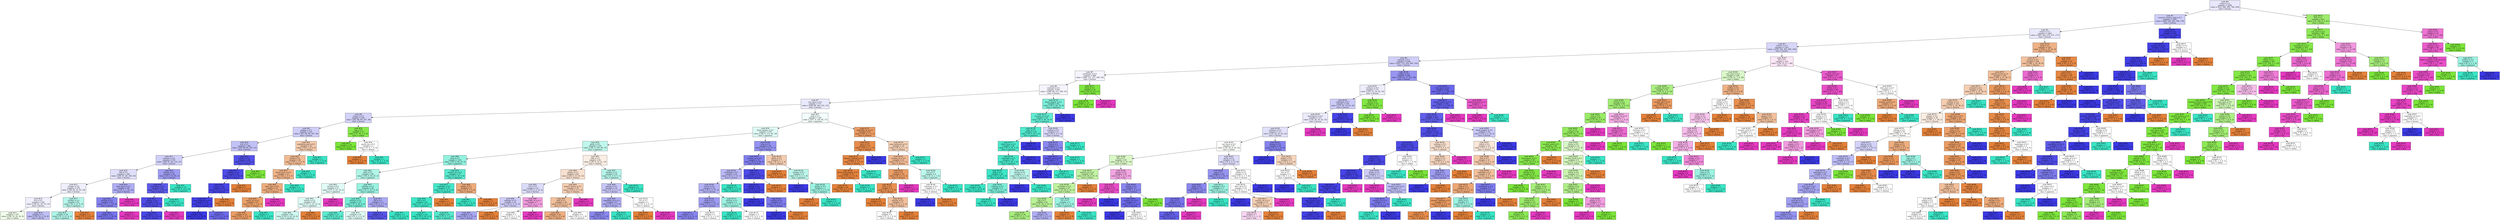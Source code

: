 digraph Tree {
node [shape=box, style="filled", color="black"] ;
0 [label=<node &#35;0<br/>cumin &le; 0.5<br/>samples = 2298<br/>value = [412, 568, 290, 769, 259]<br/>class = korean>, fillcolor="#3c39e51e"] ;
1 [label=<node &#35;1<br/>roasted_sesame_seed &le; 0.5<br/>samples = 1865<br/>value = [409, 228, 284, 766, 178]<br/>class = korean>, fillcolor="#3c39e53f"] ;
0 -> 1 [labeldistance=2.5, labelangle=45, headlabel="True"] ;
2 [label=<node &#35;2<br/>starch &le; 0.5<br/>samples = 1626<br/>value = [405, 228, 279, 537, 177]<br/>class = korean>, fillcolor="#3c39e51c"] ;
1 -> 2 ;
3 [label=<node &#35;3<br/>cilantro &le; 0.5<br/>samples = 1412<br/>value = [259, 226, 263, 496, 168]<br/>class = korean>, fillcolor="#3c39e534"] ;
2 -> 3 ;
4 [label=<node &#35;4<br/>cayenne &le; 0.5<br/>samples = 1249<br/>value = [225, 173, 254, 495, 102]<br/>class = korean>, fillcolor="#3c39e53e"] ;
3 -> 4 ;
5 [label=<node &#35;5<br/>cardamom &le; 0.5<br/>samples = 869<br/>value = [189, 121, 237, 268, 54]<br/>class = korean>, fillcolor="#3c39e50d"] ;
4 -> 5 ;
6 [label=<node &#35;6<br/>seaweed &le; 0.5<br/>samples = 835<br/>value = [189, 88, 237, 268, 53]<br/>class = korean>, fillcolor="#3c39e50d"] ;
5 -> 6 ;
7 [label=<node &#35;7<br/>soy_sauce &le; 0.5<br/>samples = 771<br/>value = [189, 88, 189, 252, 53]<br/>class = korean>, fillcolor="#3c39e51c"] ;
6 -> 7 ;
8 [label=<node &#35;8<br/>yogurt &le; 0.5<br/>samples = 442<br/>value = [82, 88, 69, 167, 36]<br/>class = korean>, fillcolor="#3c39e539"] ;
7 -> 8 ;
9 [label=<node &#35;9<br/>pepper &le; 0.5<br/>samples = 421<br/>value = [81, 69, 68, 167, 36]<br/>class = korean>, fillcolor="#3c39e540"] ;
8 -> 9 ;
10 [label=<node &#35;10<br/>nut &le; 0.5<br/>samples = 389<br/>value = [63, 68, 60, 167, 31]<br/>class = korean>, fillcolor="#3c39e54f"] ;
9 -> 10 ;
11 [label=<node &#35;11<br/>soybean &le; 0.5<br/>samples = 353<br/>value = [60, 67, 60, 135, 31]<br/>class = korean>, fillcolor="#3c39e53d"] ;
10 -> 11 ;
12 [label=<node &#35;12<br/>fish &le; 0.5<br/>samples = 309<br/>value = [60, 67, 46, 106, 30]<br/>class = korean>, fillcolor="#3c39e529"] ;
11 -> 12 ;
13 [label=<node &#35;13<br/>vinegar &le; 0.5<br/>samples = 270<br/>value = [58, 66, 45, 83, 18]<br/>class = korean>, fillcolor="#3c39e515"] ;
12 -> 13 ;
14 [label=<node &#35;14<br/>rice &le; 0.5<br/>samples = 228<br/>value = [54, 61, 24, 74, 15]<br/>class = korean>, fillcolor="#3c39e514"] ;
13 -> 14 ;
15 [label=<node &#35;15<br/>samples = 157<br/>value = [36, 51, 22, 39, 9]<br/>class = indian>, fillcolor="#7be5391a"] ;
14 -> 15 ;
16 [label=<node &#35;16<br/>samples = 71<br/>value = [18, 10, 2, 35, 6]<br/>class = korean>, fillcolor="#3c39e552"] ;
14 -> 16 ;
17 [label=<node &#35;17<br/>chicken &le; 0.5<br/>samples = 42<br/>value = [4, 5, 21, 9, 3]<br/>class = japanese>, fillcolor="#39e5c55d"] ;
13 -> 17 ;
18 [label=<node &#35;18<br/>samples = 39<br/>value = [1, 5, 21, 9, 3]<br/>class = japanese>, fillcolor="#39e5c566"] ;
17 -> 18 ;
19 [label=<node &#35;19<br/>samples = 3<br/>value = [3, 0, 0, 0, 0]<br/>class = chinese>, fillcolor="#e58139ff"] ;
17 -> 19 ;
20 [label=<node &#35;20<br/>lime_juice &le; 0.5<br/>samples = 39<br/>value = [2, 1, 1, 23, 12]<br/>class = korean>, fillcolor="#3c39e568"] ;
12 -> 20 ;
21 [label=<node &#35;21<br/>chicken &le; 0.5<br/>samples = 33<br/>value = [2, 1, 1, 23, 6]<br/>class = korean>, fillcolor="#3c39e5a1"] ;
20 -> 21 ;
22 [label=<node &#35;22<br/>samples = 31<br/>value = [2, 1, 1, 23, 4]<br/>class = korean>, fillcolor="#3c39e5b3"] ;
21 -> 22 ;
23 [label=<node &#35;23<br/>samples = 2<br/>value = [0, 0, 0, 0, 2]<br/>class = thai>, fillcolor="#e539c0ff"] ;
21 -> 23 ;
24 [label=<node &#35;24<br/>samples = 6<br/>value = [0, 0, 0, 0, 6]<br/>class = thai>, fillcolor="#e539c0ff"] ;
20 -> 24 ;
25 [label=<node &#35;25<br/>barley &le; 0.5<br/>samples = 44<br/>value = [0, 0, 14, 29, 1]<br/>class = korean>, fillcolor="#3c39e57f"] ;
11 -> 25 ;
26 [label=<node &#35;26<br/>enokidake &le; 0.5<br/>samples = 34<br/>value = [0, 0, 4, 29, 1]<br/>class = korean>, fillcolor="#3c39e5d4"] ;
25 -> 26 ;
27 [label=<node &#35;27<br/>vinegar &le; 0.5<br/>samples = 32<br/>value = [0, 0, 2, 29, 1]<br/>class = korean>, fillcolor="#3c39e5e6"] ;
26 -> 27 ;
28 [label=<node &#35;28<br/>samples = 31<br/>value = [0, 0, 2, 29, 0]<br/>class = korean>, fillcolor="#3c39e5ed"] ;
27 -> 28 ;
29 [label=<node &#35;29<br/>samples = 1<br/>value = [0, 0, 0, 0, 1]<br/>class = thai>, fillcolor="#e539c0ff"] ;
27 -> 29 ;
30 [label=<node &#35;30<br/>samples = 2<br/>value = [0, 0, 2, 0, 0]<br/>class = japanese>, fillcolor="#39e5c5ff"] ;
26 -> 30 ;
31 [label=<node &#35;31<br/>samples = 10<br/>value = [0, 0, 10, 0, 0]<br/>class = japanese>, fillcolor="#39e5c5ff"] ;
25 -> 31 ;
32 [label=<node &#35;32<br/>cashew &le; 0.5<br/>samples = 36<br/>value = [3, 1, 0, 32, 0]<br/>class = korean>, fillcolor="#3c39e5e0"] ;
10 -> 32 ;
33 [label=<node &#35;33<br/>shellfish &le; 0.5<br/>samples = 35<br/>value = [3, 0, 0, 32, 0]<br/>class = korean>, fillcolor="#3c39e5e7"] ;
32 -> 33 ;
34 [label=<node &#35;34<br/>celery &le; 0.5<br/>samples = 34<br/>value = [2, 0, 0, 32, 0]<br/>class = korean>, fillcolor="#3c39e5ef"] ;
33 -> 34 ;
35 [label=<node &#35;35<br/>cane_molasses &le; 0.5<br/>samples = 33<br/>value = [1, 0, 0, 32, 0]<br/>class = korean>, fillcolor="#3c39e5f7"] ;
34 -> 35 ;
36 [label=<node &#35;36<br/>samples = 28<br/>value = [0, 0, 0, 28, 0]<br/>class = korean>, fillcolor="#3c39e5ff"] ;
35 -> 36 ;
37 [label=<node &#35;37<br/>samples = 5<br/>value = [1, 0, 0, 4, 0]<br/>class = korean>, fillcolor="#3c39e5bf"] ;
35 -> 37 ;
38 [label=<node &#35;38<br/>samples = 1<br/>value = [1, 0, 0, 0, 0]<br/>class = chinese>, fillcolor="#e58139ff"] ;
34 -> 38 ;
39 [label=<node &#35;39<br/>samples = 1<br/>value = [1, 0, 0, 0, 0]<br/>class = chinese>, fillcolor="#e58139ff"] ;
33 -> 39 ;
40 [label=<node &#35;40<br/>samples = 1<br/>value = [0, 1, 0, 0, 0]<br/>class = indian>, fillcolor="#7be539ff"] ;
32 -> 40 ;
41 [label=<node &#35;41<br/>mandarin_peel &le; 0.5<br/>samples = 32<br/>value = [18, 1, 8, 0, 5]<br/>class = chinese>, fillcolor="#e581396a"] ;
9 -> 41 ;
42 [label=<node &#35;42<br/>bread &le; 0.5<br/>samples = 29<br/>value = [18, 1, 5, 0, 5]<br/>class = chinese>, fillcolor="#e581398a"] ;
41 -> 42 ;
43 [label=<node &#35;43<br/>lemon_juice &le; 0.5<br/>samples = 27<br/>value = [18, 1, 3, 0, 5]<br/>class = chinese>, fillcolor="#e5813997"] ;
42 -> 43 ;
44 [label=<node &#35;44<br/>lime_juice &le; 0.5<br/>samples = 25<br/>value = [18, 1, 1, 0, 5]<br/>class = chinese>, fillcolor="#e58139a6"] ;
43 -> 44 ;
45 [label=<node &#35;45<br/>celery_oil &le; 0.5<br/>samples = 23<br/>value = [18, 1, 1, 0, 3]<br/>class = chinese>, fillcolor="#e58139bf"] ;
44 -> 45 ;
46 [label=<node &#35;46<br/>samples = 22<br/>value = [18, 1, 0, 0, 3]<br/>class = chinese>, fillcolor="#e58139c9"] ;
45 -> 46 ;
47 [label=<node &#35;47<br/>samples = 1<br/>value = [0, 0, 1, 0, 0]<br/>class = japanese>, fillcolor="#39e5c5ff"] ;
45 -> 47 ;
48 [label=<node &#35;48<br/>samples = 2<br/>value = [0, 0, 0, 0, 2]<br/>class = thai>, fillcolor="#e539c0ff"] ;
44 -> 48 ;
49 [label=<node &#35;49<br/>samples = 2<br/>value = [0, 0, 2, 0, 0]<br/>class = japanese>, fillcolor="#39e5c5ff"] ;
43 -> 49 ;
50 [label=<node &#35;50<br/>samples = 2<br/>value = [0, 0, 2, 0, 0]<br/>class = japanese>, fillcolor="#39e5c5ff"] ;
42 -> 50 ;
51 [label=<node &#35;51<br/>samples = 3<br/>value = [0, 0, 3, 0, 0]<br/>class = japanese>, fillcolor="#39e5c5ff"] ;
41 -> 51 ;
52 [label=<node &#35;52<br/>egg &le; 0.5<br/>samples = 21<br/>value = [1, 19, 1, 0, 0]<br/>class = indian>, fillcolor="#7be539e6"] ;
8 -> 52 ;
53 [label=<node &#35;53<br/>samples = 19<br/>value = [0, 19, 0, 0, 0]<br/>class = indian>, fillcolor="#7be539ff"] ;
52 -> 53 ;
54 [label=<node &#35;54<br/>green_tea &le; 0.5<br/>samples = 2<br/>value = [1, 0, 1, 0, 0]<br/>class = chinese>, fillcolor="#e5813900"] ;
52 -> 54 ;
55 [label=<node &#35;55<br/>samples = 1<br/>value = [1, 0, 0, 0, 0]<br/>class = chinese>, fillcolor="#e58139ff"] ;
54 -> 55 ;
56 [label=<node &#35;56<br/>samples = 1<br/>value = [0, 0, 1, 0, 0]<br/>class = japanese>, fillcolor="#39e5c5ff"] ;
54 -> 56 ;
57 [label=<node &#35;57<br/>pork &le; 0.5<br/>samples = 329<br/>value = [107, 0, 120, 85, 17]<br/>class = japanese>, fillcolor="#39e5c50f"] ;
7 -> 57 ;
58 [label=<node &#35;58<br/>black_pepper &le; 0.5<br/>samples = 276<br/>value = [64, 0, 113, 83, 16]<br/>class = japanese>, fillcolor="#39e5c528"] ;
57 -> 58 ;
59 [label=<node &#35;59<br/>garlic &le; 0.5<br/>samples = 218<br/>value = [52, 0, 105, 46, 15]<br/>class = japanese>, fillcolor="#39e5c551"] ;
58 -> 59 ;
60 [label=<node &#35;60<br/>wine &le; 0.5<br/>samples = 136<br/>value = [23, 0, 86, 25, 2]<br/>class = japanese>, fillcolor="#39e5c58c"] ;
59 -> 60 ;
61 [label=<node &#35;61<br/>sake &le; 0.5<br/>samples = 99<br/>value = [18, 0, 54, 25, 2]<br/>class = japanese>, fillcolor="#39e5c564"] ;
60 -> 61 ;
62 [label=<node &#35;62<br/>coconut &le; 0.5<br/>samples = 51<br/>value = [17, 0, 22, 10, 2]<br/>class = japanese>, fillcolor="#39e5c526"] ;
61 -> 62 ;
63 [label=<node &#35;63<br/>tomato &le; 0.5<br/>samples = 49<br/>value = [17, 0, 22, 10, 0]<br/>class = japanese>, fillcolor="#39e5c528"] ;
62 -> 63 ;
64 [label=<node &#35;64<br/>samples = 46<br/>value = [14, 0, 22, 10, 0]<br/>class = japanese>, fillcolor="#39e5c540"] ;
63 -> 64 ;
65 [label=<node &#35;65<br/>samples = 3<br/>value = [3, 0, 0, 0, 0]<br/>class = chinese>, fillcolor="#e58139ff"] ;
63 -> 65 ;
66 [label=<node &#35;66<br/>samples = 2<br/>value = [0, 0, 0, 0, 2]<br/>class = thai>, fillcolor="#e539c0ff"] ;
62 -> 66 ;
67 [label=<node &#35;67<br/>soybean &le; 0.5<br/>samples = 48<br/>value = [1, 0, 32, 15, 0]<br/>class = japanese>, fillcolor="#39e5c583"] ;
61 -> 67 ;
68 [label=<node &#35;68<br/>chicken &le; 0.5<br/>samples = 37<br/>value = [1, 0, 28, 8, 0]<br/>class = japanese>, fillcolor="#39e5c5b0"] ;
67 -> 68 ;
69 [label=<node &#35;69<br/>samples = 27<br/>value = [0, 0, 23, 4, 0]<br/>class = japanese>, fillcolor="#39e5c5d3"] ;
68 -> 69 ;
70 [label=<node &#35;70<br/>samples = 10<br/>value = [1, 0, 5, 4, 0]<br/>class = japanese>, fillcolor="#39e5c52a"] ;
68 -> 70 ;
71 [label=<node &#35;71<br/>fish &le; 0.5<br/>samples = 11<br/>value = [0, 0, 4, 7, 0]<br/>class = korean>, fillcolor="#3c39e56d"] ;
67 -> 71 ;
72 [label=<node &#35;72<br/>samples = 8<br/>value = [0, 0, 1, 7, 0]<br/>class = korean>, fillcolor="#3c39e5db"] ;
71 -> 72 ;
73 [label=<node &#35;73<br/>samples = 3<br/>value = [0, 0, 3, 0, 0]<br/>class = japanese>, fillcolor="#39e5c5ff"] ;
71 -> 73 ;
74 [label=<node &#35;74<br/>peanut_oil &le; 0.5<br/>samples = 37<br/>value = [5, 0, 32, 0, 0]<br/>class = japanese>, fillcolor="#39e5c5d7"] ;
60 -> 74 ;
75 [label=<node &#35;75<br/>vegetable &le; 0.5<br/>samples = 33<br/>value = [2, 0, 31, 0, 0]<br/>class = japanese>, fillcolor="#39e5c5ef"] ;
74 -> 75 ;
76 [label=<node &#35;76<br/>fish &le; 0.5<br/>samples = 32<br/>value = [1, 0, 31, 0, 0]<br/>class = japanese>, fillcolor="#39e5c5f7"] ;
75 -> 76 ;
77 [label=<node &#35;77<br/>samples = 24<br/>value = [0, 0, 24, 0, 0]<br/>class = japanese>, fillcolor="#39e5c5ff"] ;
76 -> 77 ;
78 [label=<node &#35;78<br/>samples = 8<br/>value = [1, 0, 7, 0, 0]<br/>class = japanese>, fillcolor="#39e5c5db"] ;
76 -> 78 ;
79 [label=<node &#35;79<br/>samples = 1<br/>value = [1, 0, 0, 0, 0]<br/>class = chinese>, fillcolor="#e58139ff"] ;
75 -> 79 ;
80 [label=<node &#35;80<br/>ginger &le; 0.5<br/>samples = 4<br/>value = [3, 0, 1, 0, 0]<br/>class = chinese>, fillcolor="#e58139aa"] ;
74 -> 80 ;
81 [label=<node &#35;81<br/>samples = 1<br/>value = [0, 0, 1, 0, 0]<br/>class = japanese>, fillcolor="#39e5c5ff"] ;
80 -> 81 ;
82 [label=<node &#35;82<br/>samples = 3<br/>value = [3, 0, 0, 0, 0]<br/>class = chinese>, fillcolor="#e58139ff"] ;
80 -> 82 ;
83 [label=<node &#35;83<br/>sake &le; 0.5<br/>samples = 82<br/>value = [29, 0, 19, 21, 13]<br/>class = chinese>, fillcolor="#e5813921"] ;
59 -> 83 ;
84 [label=<node &#35;84<br/>ginger &le; 0.5<br/>samples = 66<br/>value = [28, 0, 10, 16, 12]<br/>class = chinese>, fillcolor="#e581393d"] ;
83 -> 84 ;
85 [label=<node &#35;85<br/>rice &le; 0.5<br/>samples = 32<br/>value = [10, 0, 4, 14, 4]<br/>class = korean>, fillcolor="#3c39e52e"] ;
84 -> 85 ;
86 [label=<node &#35;86<br/>cabbage &le; 0.5<br/>samples = 25<br/>value = [9, 0, 3, 13, 0]<br/>class = korean>, fillcolor="#3c39e540"] ;
85 -> 86 ;
87 [label=<node &#35;87<br/>samples = 22<br/>value = [6, 0, 3, 13, 0]<br/>class = korean>, fillcolor="#3c39e570"] ;
86 -> 87 ;
88 [label=<node &#35;88<br/>samples = 3<br/>value = [3, 0, 0, 0, 0]<br/>class = chinese>, fillcolor="#e58139ff"] ;
86 -> 88 ;
89 [label=<node &#35;89<br/>vegetable_oil &le; 0.5<br/>samples = 7<br/>value = [1, 0, 1, 1, 4]<br/>class = thai>, fillcolor="#e539c07f"] ;
85 -> 89 ;
90 [label=<node &#35;90<br/>samples = 3<br/>value = [1, 0, 1, 1, 0]<br/>class = chinese>, fillcolor="#e5813900"] ;
89 -> 90 ;
91 [label=<node &#35;91<br/>samples = 4<br/>value = [0, 0, 0, 0, 4]<br/>class = thai>, fillcolor="#e539c0ff"] ;
89 -> 91 ;
92 [label=<node &#35;92<br/>peanut_butter &le; 0.5<br/>samples = 34<br/>value = [18, 0, 6, 2, 8]<br/>class = chinese>, fillcolor="#e5813962"] ;
84 -> 92 ;
93 [label=<node &#35;93<br/>beef &le; 0.5<br/>samples = 30<br/>value = [18, 0, 6, 2, 4]<br/>class = chinese>, fillcolor="#e581397f"] ;
92 -> 93 ;
94 [label=<node &#35;94<br/>samples = 26<br/>value = [18, 0, 4, 0, 4]<br/>class = chinese>, fillcolor="#e58139a2"] ;
93 -> 94 ;
95 [label=<node &#35;95<br/>samples = 4<br/>value = [0, 0, 2, 2, 0]<br/>class = japanese>, fillcolor="#39e5c500"] ;
93 -> 95 ;
96 [label=<node &#35;96<br/>samples = 4<br/>value = [0, 0, 0, 0, 4]<br/>class = thai>, fillcolor="#e539c0ff"] ;
92 -> 96 ;
97 [label=<node &#35;97<br/>chicken &le; 0.5<br/>samples = 16<br/>value = [1, 0, 9, 5, 1]<br/>class = japanese>, fillcolor="#39e5c55d"] ;
83 -> 97 ;
98 [label=<node &#35;98<br/>peanut &le; 0.5<br/>samples = 10<br/>value = [1, 0, 3, 5, 1]<br/>class = korean>, fillcolor="#3c39e549"] ;
97 -> 98 ;
99 [label=<node &#35;99<br/>vegetable_oil &le; 0.5<br/>samples = 8<br/>value = [0, 0, 3, 5, 0]<br/>class = korean>, fillcolor="#3c39e566"] ;
98 -> 99 ;
100 [label=<node &#35;100<br/>samples = 7<br/>value = [0, 0, 2, 5, 0]<br/>class = korean>, fillcolor="#3c39e599"] ;
99 -> 100 ;
101 [label=<node &#35;101<br/>samples = 1<br/>value = [0, 0, 1, 0, 0]<br/>class = japanese>, fillcolor="#39e5c5ff"] ;
99 -> 101 ;
102 [label=<node &#35;102<br/>rice &le; 0.5<br/>samples = 2<br/>value = [1, 0, 0, 0, 1]<br/>class = chinese>, fillcolor="#e5813900"] ;
98 -> 102 ;
103 [label=<node &#35;103<br/>samples = 1<br/>value = [1, 0, 0, 0, 0]<br/>class = chinese>, fillcolor="#e58139ff"] ;
102 -> 103 ;
104 [label=<node &#35;104<br/>samples = 1<br/>value = [0, 0, 0, 0, 1]<br/>class = thai>, fillcolor="#e539c0ff"] ;
102 -> 104 ;
105 [label=<node &#35;105<br/>samples = 6<br/>value = [0, 0, 6, 0, 0]<br/>class = japanese>, fillcolor="#39e5c5ff"] ;
97 -> 105 ;
106 [label=<node &#35;106<br/>wine &le; 0.5<br/>samples = 58<br/>value = [12, 0, 8, 37, 1]<br/>class = korean>, fillcolor="#3c39e58b"] ;
58 -> 106 ;
107 [label=<node &#35;107<br/>sesame_oil &le; 0.5<br/>samples = 51<br/>value = [8, 0, 6, 36, 1]<br/>class = korean>, fillcolor="#3c39e5a6"] ;
106 -> 107 ;
108 [label=<node &#35;108<br/>enokidake &le; 0.5<br/>samples = 26<br/>value = [6, 0, 6, 13, 1]<br/>class = korean>, fillcolor="#3c39e559"] ;
107 -> 108 ;
109 [label=<node &#35;109<br/>carrot &le; 0.5<br/>samples = 24<br/>value = [6, 0, 4, 13, 1]<br/>class = korean>, fillcolor="#3c39e563"] ;
108 -> 109 ;
110 [label=<node &#35;110<br/>meat &le; 0.5<br/>samples = 19<br/>value = [5, 0, 1, 12, 1]<br/>class = korean>, fillcolor="#3c39e57f"] ;
109 -> 110 ;
111 [label=<node &#35;111<br/>samples = 17<br/>value = [4, 0, 0, 12, 1]<br/>class = korean>, fillcolor="#3c39e59d"] ;
110 -> 111 ;
112 [label=<node &#35;112<br/>samples = 2<br/>value = [1, 0, 1, 0, 0]<br/>class = chinese>, fillcolor="#e5813900"] ;
110 -> 112 ;
113 [label=<node &#35;113<br/>chicken &le; 0.5<br/>samples = 5<br/>value = [1, 0, 3, 1, 0]<br/>class = japanese>, fillcolor="#39e5c57f"] ;
109 -> 113 ;
114 [label=<node &#35;114<br/>samples = 3<br/>value = [0, 0, 3, 0, 0]<br/>class = japanese>, fillcolor="#39e5c5ff"] ;
113 -> 114 ;
115 [label=<node &#35;115<br/>samples = 2<br/>value = [1, 0, 0, 1, 0]<br/>class = chinese>, fillcolor="#e5813900"] ;
113 -> 115 ;
116 [label=<node &#35;116<br/>samples = 2<br/>value = [0, 0, 2, 0, 0]<br/>class = japanese>, fillcolor="#39e5c5ff"] ;
108 -> 116 ;
117 [label=<node &#35;117<br/>leek &le; 0.5<br/>samples = 25<br/>value = [2, 0, 0, 23, 0]<br/>class = korean>, fillcolor="#3c39e5e9"] ;
107 -> 117 ;
118 [label=<node &#35;118<br/>shiitake &le; 0.5<br/>samples = 24<br/>value = [1, 0, 0, 23, 0]<br/>class = korean>, fillcolor="#3c39e5f4"] ;
117 -> 118 ;
119 [label=<node &#35;119<br/>samples = 20<br/>value = [0, 0, 0, 20, 0]<br/>class = korean>, fillcolor="#3c39e5ff"] ;
118 -> 119 ;
120 [label=<node &#35;120<br/>scallion &le; 0.5<br/>samples = 4<br/>value = [1, 0, 0, 3, 0]<br/>class = korean>, fillcolor="#3c39e5aa"] ;
118 -> 120 ;
121 [label=<node &#35;121<br/>samples = 3<br/>value = [0, 0, 0, 3, 0]<br/>class = korean>, fillcolor="#3c39e5ff"] ;
120 -> 121 ;
122 [label=<node &#35;122<br/>samples = 1<br/>value = [1, 0, 0, 0, 0]<br/>class = chinese>, fillcolor="#e58139ff"] ;
120 -> 122 ;
123 [label=<node &#35;123<br/>samples = 1<br/>value = [1, 0, 0, 0, 0]<br/>class = chinese>, fillcolor="#e58139ff"] ;
117 -> 123 ;
124 [label=<node &#35;124<br/>garlic &le; 0.5<br/>samples = 7<br/>value = [4, 0, 2, 1, 0]<br/>class = chinese>, fillcolor="#e5813966"] ;
106 -> 124 ;
125 [label=<node &#35;125<br/>samples = 3<br/>value = [3, 0, 0, 0, 0]<br/>class = chinese>, fillcolor="#e58139ff"] ;
124 -> 125 ;
126 [label=<node &#35;126<br/>vinegar &le; 0.5<br/>samples = 4<br/>value = [1, 0, 2, 1, 0]<br/>class = japanese>, fillcolor="#39e5c555"] ;
124 -> 126 ;
127 [label=<node &#35;127<br/>samples = 1<br/>value = [0, 0, 0, 1, 0]<br/>class = korean>, fillcolor="#3c39e5ff"] ;
126 -> 127 ;
128 [label=<node &#35;128<br/>ginger &le; 0.5<br/>samples = 3<br/>value = [1, 0, 2, 0, 0]<br/>class = japanese>, fillcolor="#39e5c57f"] ;
126 -> 128 ;
129 [label=<node &#35;129<br/>samples = 1<br/>value = [1, 0, 0, 0, 0]<br/>class = chinese>, fillcolor="#e58139ff"] ;
128 -> 129 ;
130 [label=<node &#35;130<br/>samples = 2<br/>value = [0, 0, 2, 0, 0]<br/>class = japanese>, fillcolor="#39e5c5ff"] ;
128 -> 130 ;
131 [label=<node &#35;131<br/>vegetable_oil &le; 0.5<br/>samples = 53<br/>value = [43, 0, 7, 2, 1]<br/>class = chinese>, fillcolor="#e58139c8"] ;
57 -> 131 ;
132 [label=<node &#35;132<br/>pear &le; 0.5<br/>samples = 37<br/>value = [34, 0, 2, 1, 0]<br/>class = chinese>, fillcolor="#e58139e9"] ;
131 -> 132 ;
133 [label=<node &#35;133<br/>chinese_cabbage &le; 0.5<br/>samples = 36<br/>value = [34, 0, 2, 0, 0]<br/>class = chinese>, fillcolor="#e58139f0"] ;
132 -> 133 ;
134 [label=<node &#35;134<br/>green_bell_pepper &le; 0.5<br/>samples = 35<br/>value = [34, 0, 1, 0, 0]<br/>class = chinese>, fillcolor="#e58139f8"] ;
133 -> 134 ;
135 [label=<node &#35;135<br/>samples = 34<br/>value = [34, 0, 0, 0, 0]<br/>class = chinese>, fillcolor="#e58139ff"] ;
134 -> 135 ;
136 [label=<node &#35;136<br/>samples = 1<br/>value = [0, 0, 1, 0, 0]<br/>class = japanese>, fillcolor="#39e5c5ff"] ;
134 -> 136 ;
137 [label=<node &#35;137<br/>samples = 1<br/>value = [0, 0, 1, 0, 0]<br/>class = japanese>, fillcolor="#39e5c5ff"] ;
133 -> 137 ;
138 [label=<node &#35;138<br/>samples = 1<br/>value = [0, 0, 0, 1, 0]<br/>class = korean>, fillcolor="#3c39e5ff"] ;
132 -> 138 ;
139 [label=<node &#35;139<br/>cane_molasses &le; 0.5<br/>samples = 16<br/>value = [9, 0, 5, 1, 1]<br/>class = chinese>, fillcolor="#e581395d"] ;
131 -> 139 ;
140 [label=<node &#35;140<br/>sesame_oil &le; 0.5<br/>samples = 14<br/>value = [9, 0, 3, 1, 1]<br/>class = chinese>, fillcolor="#e581398b"] ;
139 -> 140 ;
141 [label=<node &#35;141<br/>crab &le; 0.5<br/>samples = 10<br/>value = [8, 0, 1, 0, 1]<br/>class = chinese>, fillcolor="#e58139c6"] ;
140 -> 141 ;
142 [label=<node &#35;142<br/>sake &le; 0.5<br/>samples = 9<br/>value = [8, 0, 1, 0, 0]<br/>class = chinese>, fillcolor="#e58139df"] ;
141 -> 142 ;
143 [label=<node &#35;143<br/>samples = 6<br/>value = [6, 0, 0, 0, 0]<br/>class = chinese>, fillcolor="#e58139ff"] ;
142 -> 143 ;
144 [label=<node &#35;144<br/>parsley &le; 0.5<br/>samples = 3<br/>value = [2, 0, 1, 0, 0]<br/>class = chinese>, fillcolor="#e581397f"] ;
142 -> 144 ;
145 [label=<node &#35;145<br/>samples = 2<br/>value = [1, 0, 1, 0, 0]<br/>class = chinese>, fillcolor="#e5813900"] ;
144 -> 145 ;
146 [label=<node &#35;146<br/>samples = 1<br/>value = [1, 0, 0, 0, 0]<br/>class = chinese>, fillcolor="#e58139ff"] ;
144 -> 146 ;
147 [label=<node &#35;147<br/>samples = 1<br/>value = [0, 0, 0, 0, 1]<br/>class = thai>, fillcolor="#e539c0ff"] ;
141 -> 147 ;
148 [label=<node &#35;148<br/>rice &le; 0.5<br/>samples = 4<br/>value = [1, 0, 2, 1, 0]<br/>class = japanese>, fillcolor="#39e5c555"] ;
140 -> 148 ;
149 [label=<node &#35;149<br/>cinnamon &le; 0.5<br/>samples = 2<br/>value = [1, 0, 0, 1, 0]<br/>class = chinese>, fillcolor="#e5813900"] ;
148 -> 149 ;
150 [label=<node &#35;150<br/>samples = 1<br/>value = [0, 0, 0, 1, 0]<br/>class = korean>, fillcolor="#3c39e5ff"] ;
149 -> 150 ;
151 [label=<node &#35;151<br/>samples = 1<br/>value = [1, 0, 0, 0, 0]<br/>class = chinese>, fillcolor="#e58139ff"] ;
149 -> 151 ;
152 [label=<node &#35;152<br/>samples = 2<br/>value = [0, 0, 2, 0, 0]<br/>class = japanese>, fillcolor="#39e5c5ff"] ;
148 -> 152 ;
153 [label=<node &#35;153<br/>samples = 2<br/>value = [0, 0, 2, 0, 0]<br/>class = japanese>, fillcolor="#39e5c5ff"] ;
139 -> 153 ;
154 [label=<node &#35;154<br/>black_pepper &le; 0.5<br/>samples = 64<br/>value = [0, 0, 48, 16, 0]<br/>class = japanese>, fillcolor="#39e5c5aa"] ;
6 -> 154 ;
155 [label=<node &#35;155<br/>sesame_oil &le; 0.5<br/>samples = 58<br/>value = [0, 0, 48, 10, 0]<br/>class = japanese>, fillcolor="#39e5c5ca"] ;
154 -> 155 ;
156 [label=<node &#35;156<br/>cider &le; 0.5<br/>samples = 49<br/>value = [0, 0, 44, 5, 0]<br/>class = japanese>, fillcolor="#39e5c5e2"] ;
155 -> 156 ;
157 [label=<node &#35;157<br/>black_bean &le; 0.5<br/>samples = 48<br/>value = [0, 0, 44, 4, 0]<br/>class = japanese>, fillcolor="#39e5c5e8"] ;
156 -> 157 ;
158 [label=<node &#35;158<br/>vegetable &le; 0.5<br/>samples = 47<br/>value = [0, 0, 44, 3, 0]<br/>class = japanese>, fillcolor="#39e5c5ee"] ;
157 -> 158 ;
159 [label=<node &#35;159<br/>kelp &le; 0.5<br/>samples = 42<br/>value = [0, 0, 41, 1, 0]<br/>class = japanese>, fillcolor="#39e5c5f9"] ;
158 -> 159 ;
160 [label=<node &#35;160<br/>samples = 38<br/>value = [0, 0, 38, 0, 0]<br/>class = japanese>, fillcolor="#39e5c5ff"] ;
159 -> 160 ;
161 [label=<node &#35;161<br/>soybean &le; 0.5<br/>samples = 4<br/>value = [0, 0, 3, 1, 0]<br/>class = japanese>, fillcolor="#39e5c5aa"] ;
159 -> 161 ;
162 [label=<node &#35;162<br/>samples = 3<br/>value = [0, 0, 3, 0, 0]<br/>class = japanese>, fillcolor="#39e5c5ff"] ;
161 -> 162 ;
163 [label=<node &#35;163<br/>samples = 1<br/>value = [0, 0, 0, 1, 0]<br/>class = korean>, fillcolor="#3c39e5ff"] ;
161 -> 163 ;
164 [label=<node &#35;164<br/>shrimp &le; 0.5<br/>samples = 5<br/>value = [0, 0, 3, 2, 0]<br/>class = japanese>, fillcolor="#39e5c555"] ;
158 -> 164 ;
165 [label=<node &#35;165<br/>samples = 2<br/>value = [0, 0, 0, 2, 0]<br/>class = korean>, fillcolor="#3c39e5ff"] ;
164 -> 165 ;
166 [label=<node &#35;166<br/>samples = 3<br/>value = [0, 0, 3, 0, 0]<br/>class = japanese>, fillcolor="#39e5c5ff"] ;
164 -> 166 ;
167 [label=<node &#35;167<br/>samples = 1<br/>value = [0, 0, 0, 1, 0]<br/>class = korean>, fillcolor="#3c39e5ff"] ;
157 -> 167 ;
168 [label=<node &#35;168<br/>samples = 1<br/>value = [0, 0, 0, 1, 0]<br/>class = korean>, fillcolor="#3c39e5ff"] ;
156 -> 168 ;
169 [label=<node &#35;169<br/>scallion &le; 0.5<br/>samples = 9<br/>value = [0, 0, 4, 5, 0]<br/>class = korean>, fillcolor="#3c39e533"] ;
155 -> 169 ;
170 [label=<node &#35;170<br/>crab &le; 0.5<br/>samples = 7<br/>value = [0, 0, 2, 5, 0]<br/>class = korean>, fillcolor="#3c39e599"] ;
169 -> 170 ;
171 [label=<node &#35;171<br/>sesame_seed &le; 0.5<br/>samples = 6<br/>value = [0, 0, 1, 5, 0]<br/>class = korean>, fillcolor="#3c39e5cc"] ;
170 -> 171 ;
172 [label=<node &#35;172<br/>samples = 5<br/>value = [0, 0, 0, 5, 0]<br/>class = korean>, fillcolor="#3c39e5ff"] ;
171 -> 172 ;
173 [label=<node &#35;173<br/>samples = 1<br/>value = [0, 0, 1, 0, 0]<br/>class = japanese>, fillcolor="#39e5c5ff"] ;
171 -> 173 ;
174 [label=<node &#35;174<br/>samples = 1<br/>value = [0, 0, 1, 0, 0]<br/>class = japanese>, fillcolor="#39e5c5ff"] ;
170 -> 174 ;
175 [label=<node &#35;175<br/>samples = 2<br/>value = [0, 0, 2, 0, 0]<br/>class = japanese>, fillcolor="#39e5c5ff"] ;
169 -> 175 ;
176 [label=<node &#35;176<br/>samples = 6<br/>value = [0, 0, 0, 6, 0]<br/>class = korean>, fillcolor="#3c39e5ff"] ;
154 -> 176 ;
177 [label=<node &#35;177<br/>bean &le; 0.5<br/>samples = 34<br/>value = [0, 33, 0, 0, 1]<br/>class = indian>, fillcolor="#7be539f7"] ;
5 -> 177 ;
178 [label=<node &#35;178<br/>samples = 33<br/>value = [0, 33, 0, 0, 0]<br/>class = indian>, fillcolor="#7be539ff"] ;
177 -> 178 ;
179 [label=<node &#35;179<br/>samples = 1<br/>value = [0, 0, 0, 0, 1]<br/>class = thai>, fillcolor="#e539c0ff"] ;
177 -> 179 ;
180 [label=<node &#35;180<br/>scallion &le; 0.5<br/>samples = 380<br/>value = [36, 52, 17, 227, 48]<br/>class = korean>, fillcolor="#3c39e588"] ;
4 -> 180 ;
181 [label=<node &#35;181<br/>turmeric &le; 0.5<br/>samples = 171<br/>value = [15, 51, 10, 62, 33]<br/>class = korean>, fillcolor="#3c39e517"] ;
180 -> 181 ;
182 [label=<node &#35;182<br/>vegetable &le; 0.5<br/>samples = 148<br/>value = [15, 29, 10, 62, 32]<br/>class = korean>, fillcolor="#3c39e542"] ;
181 -> 182 ;
183 [label=<node &#35;183<br/>lemongrass &le; 0.5<br/>samples = 127<br/>value = [14, 29, 10, 42, 32]<br/>class = korean>, fillcolor="#3c39e51b"] ;
182 -> 183 ;
184 [label=<node &#35;184<br/>soybean &le; 0.5<br/>samples = 117<br/>value = [14, 29, 10, 42, 22]<br/>class = korean>, fillcolor="#3c39e526"] ;
183 -> 184 ;
185 [label=<node &#35;185<br/>soy_sauce &le; 0.5<br/>samples = 97<br/>value = [10, 29, 8, 28, 22]<br/>class = indian>, fillcolor="#7be53904"] ;
184 -> 185 ;
186 [label=<node &#35;186<br/>fish &le; 0.5<br/>samples = 65<br/>value = [4, 29, 4, 15, 13]<br/>class = indian>, fillcolor="#7be53947"] ;
185 -> 186 ;
187 [label=<node &#35;187<br/>peanut_oil &le; 0.5<br/>samples = 49<br/>value = [4, 28, 4, 10, 3]<br/>class = indian>, fillcolor="#7be53976"] ;
186 -> 187 ;
188 [label=<node &#35;188<br/>cucumber &le; 0.5<br/>samples = 47<br/>value = [2, 28, 4, 10, 3]<br/>class = indian>, fillcolor="#7be5397c"] ;
187 -> 188 ;
189 [label=<node &#35;189<br/>egg &le; 0.5<br/>samples = 44<br/>value = [1, 28, 2, 10, 3]<br/>class = indian>, fillcolor="#7be53987"] ;
188 -> 189 ;
190 [label=<node &#35;190<br/>samples = 38<br/>value = [0, 27, 2, 7, 2]<br/>class = indian>, fillcolor="#7be539a5"] ;
189 -> 190 ;
191 [label=<node &#35;191<br/>samples = 6<br/>value = [1, 1, 0, 3, 1]<br/>class = korean>, fillcolor="#3c39e566"] ;
189 -> 191 ;
192 [label=<node &#35;192<br/>rice &le; 0.5<br/>samples = 3<br/>value = [1, 0, 2, 0, 0]<br/>class = japanese>, fillcolor="#39e5c57f"] ;
188 -> 192 ;
193 [label=<node &#35;193<br/>samples = 1<br/>value = [1, 0, 0, 0, 0]<br/>class = chinese>, fillcolor="#e58139ff"] ;
192 -> 193 ;
194 [label=<node &#35;194<br/>samples = 2<br/>value = [0, 0, 2, 0, 0]<br/>class = japanese>, fillcolor="#39e5c5ff"] ;
192 -> 194 ;
195 [label=<node &#35;195<br/>samples = 2<br/>value = [2, 0, 0, 0, 0]<br/>class = chinese>, fillcolor="#e58139ff"] ;
187 -> 195 ;
196 [label=<node &#35;196<br/>ginger &le; 0.5<br/>samples = 16<br/>value = [0, 1, 0, 5, 10]<br/>class = thai>, fillcolor="#e539c074"] ;
186 -> 196 ;
197 [label=<node &#35;197<br/>pear &le; 0.5<br/>samples = 10<br/>value = [0, 0, 0, 1, 9]<br/>class = thai>, fillcolor="#e539c0e3"] ;
196 -> 197 ;
198 [label=<node &#35;198<br/>samples = 9<br/>value = [0, 0, 0, 0, 9]<br/>class = thai>, fillcolor="#e539c0ff"] ;
197 -> 198 ;
199 [label=<node &#35;199<br/>samples = 1<br/>value = [0, 0, 0, 1, 0]<br/>class = korean>, fillcolor="#3c39e5ff"] ;
197 -> 199 ;
200 [label=<node &#35;200<br/>mango &le; 0.5<br/>samples = 6<br/>value = [0, 1, 0, 4, 1]<br/>class = korean>, fillcolor="#3c39e599"] ;
196 -> 200 ;
201 [label=<node &#35;201<br/>sesame_oil &le; 0.5<br/>samples = 5<br/>value = [0, 0, 0, 4, 1]<br/>class = korean>, fillcolor="#3c39e5bf"] ;
200 -> 201 ;
202 [label=<node &#35;202<br/>samples = 3<br/>value = [0, 0, 0, 3, 0]<br/>class = korean>, fillcolor="#3c39e5ff"] ;
201 -> 202 ;
203 [label=<node &#35;203<br/>samples = 2<br/>value = [0, 0, 0, 1, 1]<br/>class = korean>, fillcolor="#3c39e500"] ;
201 -> 203 ;
204 [label=<node &#35;204<br/>samples = 1<br/>value = [0, 1, 0, 0, 0]<br/>class = indian>, fillcolor="#7be539ff"] ;
200 -> 204 ;
205 [label=<node &#35;205<br/>garlic &le; 0.5<br/>samples = 32<br/>value = [6, 0, 4, 13, 9]<br/>class = korean>, fillcolor="#3c39e52c"] ;
185 -> 205 ;
206 [label=<node &#35;206<br/>egg &le; 0.5<br/>samples = 16<br/>value = [0, 0, 3, 10, 3]<br/>class = korean>, fillcolor="#3c39e589"] ;
205 -> 206 ;
207 [label=<node &#35;207<br/>apple &le; 0.5<br/>samples = 13<br/>value = [0, 0, 1, 9, 3]<br/>class = korean>, fillcolor="#3c39e599"] ;
206 -> 207 ;
208 [label=<node &#35;208<br/>corn &le; 0.5<br/>samples = 12<br/>value = [0, 0, 1, 9, 2]<br/>class = korean>, fillcolor="#3c39e5b2"] ;
207 -> 208 ;
209 [label=<node &#35;209<br/>samples = 11<br/>value = [0, 0, 1, 9, 1]<br/>class = korean>, fillcolor="#3c39e5cc"] ;
208 -> 209 ;
210 [label=<node &#35;210<br/>samples = 1<br/>value = [0, 0, 0, 0, 1]<br/>class = thai>, fillcolor="#e539c0ff"] ;
208 -> 210 ;
211 [label=<node &#35;211<br/>samples = 1<br/>value = [0, 0, 0, 0, 1]<br/>class = thai>, fillcolor="#e539c0ff"] ;
207 -> 211 ;
212 [label=<node &#35;212<br/>pumpkin &le; 0.5<br/>samples = 3<br/>value = [0, 0, 2, 1, 0]<br/>class = japanese>, fillcolor="#39e5c57f"] ;
206 -> 212 ;
213 [label=<node &#35;213<br/>samples = 2<br/>value = [0, 0, 2, 0, 0]<br/>class = japanese>, fillcolor="#39e5c5ff"] ;
212 -> 213 ;
214 [label=<node &#35;214<br/>samples = 1<br/>value = [0, 0, 0, 1, 0]<br/>class = korean>, fillcolor="#3c39e5ff"] ;
212 -> 214 ;
215 [label=<node &#35;215<br/>radish &le; 0.5<br/>samples = 16<br/>value = [6, 0, 1, 3, 6]<br/>class = chinese>, fillcolor="#e5813900"] ;
205 -> 215 ;
216 [label=<node &#35;216<br/>olive_oil &le; 0.5<br/>samples = 14<br/>value = [6, 0, 1, 1, 6]<br/>class = chinese>, fillcolor="#e5813900"] ;
215 -> 216 ;
217 [label=<node &#35;217<br/>sesame_oil &le; 0.5<br/>samples = 11<br/>value = [6, 0, 1, 1, 3]<br/>class = chinese>, fillcolor="#e5813960"] ;
216 -> 217 ;
218 [label=<node &#35;218<br/>samples = 7<br/>value = [2, 0, 1, 1, 3]<br/>class = thai>, fillcolor="#e539c033"] ;
217 -> 218 ;
219 [label=<node &#35;219<br/>samples = 4<br/>value = [4, 0, 0, 0, 0]<br/>class = chinese>, fillcolor="#e58139ff"] ;
217 -> 219 ;
220 [label=<node &#35;220<br/>samples = 3<br/>value = [0, 0, 0, 0, 3]<br/>class = thai>, fillcolor="#e539c0ff"] ;
216 -> 220 ;
221 [label=<node &#35;221<br/>samples = 2<br/>value = [0, 0, 0, 2, 0]<br/>class = korean>, fillcolor="#3c39e5ff"] ;
215 -> 221 ;
222 [label=<node &#35;222<br/>vinegar &le; 0.5<br/>samples = 20<br/>value = [4, 0, 2, 14, 0]<br/>class = korean>, fillcolor="#3c39e59f"] ;
184 -> 222 ;
223 [label=<node &#35;223<br/>samples = 12<br/>value = [0, 0, 0, 12, 0]<br/>class = korean>, fillcolor="#3c39e5ff"] ;
222 -> 223 ;
224 [label=<node &#35;224<br/>pepper &le; 0.5<br/>samples = 8<br/>value = [4, 0, 2, 2, 0]<br/>class = chinese>, fillcolor="#e5813955"] ;
222 -> 224 ;
225 [label=<node &#35;225<br/>rice &le; 0.5<br/>samples = 4<br/>value = [0, 0, 2, 2, 0]<br/>class = japanese>, fillcolor="#39e5c500"] ;
224 -> 225 ;
226 [label=<node &#35;226<br/>samples = 2<br/>value = [0, 0, 0, 2, 0]<br/>class = korean>, fillcolor="#3c39e5ff"] ;
225 -> 226 ;
227 [label=<node &#35;227<br/>samples = 2<br/>value = [0, 0, 2, 0, 0]<br/>class = japanese>, fillcolor="#39e5c5ff"] ;
225 -> 227 ;
228 [label=<node &#35;228<br/>samples = 4<br/>value = [4, 0, 0, 0, 0]<br/>class = chinese>, fillcolor="#e58139ff"] ;
224 -> 228 ;
229 [label=<node &#35;229<br/>samples = 10<br/>value = [0, 0, 0, 0, 10]<br/>class = thai>, fillcolor="#e539c0ff"] ;
183 -> 229 ;
230 [label=<node &#35;230<br/>corn &le; 0.5<br/>samples = 21<br/>value = [1, 0, 0, 20, 0]<br/>class = korean>, fillcolor="#3c39e5f2"] ;
182 -> 230 ;
231 [label=<node &#35;231<br/>samples = 20<br/>value = [0, 0, 0, 20, 0]<br/>class = korean>, fillcolor="#3c39e5ff"] ;
230 -> 231 ;
232 [label=<node &#35;232<br/>samples = 1<br/>value = [1, 0, 0, 0, 0]<br/>class = chinese>, fillcolor="#e58139ff"] ;
230 -> 232 ;
233 [label=<node &#35;233<br/>basil &le; 0.5<br/>samples = 23<br/>value = [0, 22, 0, 0, 1]<br/>class = indian>, fillcolor="#7be539f3"] ;
181 -> 233 ;
234 [label=<node &#35;234<br/>samples = 22<br/>value = [0, 22, 0, 0, 0]<br/>class = indian>, fillcolor="#7be539ff"] ;
233 -> 234 ;
235 [label=<node &#35;235<br/>samples = 1<br/>value = [0, 0, 0, 0, 1]<br/>class = thai>, fillcolor="#e539c0ff"] ;
233 -> 235 ;
236 [label=<node &#35;236<br/>lime_juice &le; 0.5<br/>samples = 209<br/>value = [21, 1, 7, 165, 15]<br/>class = korean>, fillcolor="#3c39e5c3"] ;
180 -> 236 ;
237 [label=<node &#35;237<br/>peanut_butter &le; 0.5<br/>samples = 202<br/>value = [21, 1, 6, 165, 9]<br/>class = korean>, fillcolor="#3c39e5cb"] ;
236 -> 237 ;
238 [label=<node &#35;238<br/>vinegar &le; 0.5<br/>samples = 198<br/>value = [21, 1, 6, 165, 5]<br/>class = korean>, fillcolor="#3c39e5cf"] ;
237 -> 238 ;
239 [label=<node &#35;239<br/>bean &le; 0.5<br/>samples = 164<br/>value = [9, 1, 4, 147, 3]<br/>class = korean>, fillcolor="#3c39e5e3"] ;
238 -> 239 ;
240 [label=<node &#35;240<br/>olive_oil &le; 0.5<br/>samples = 158<br/>value = [6, 1, 4, 145, 2]<br/>class = korean>, fillcolor="#3c39e5e9"] ;
239 -> 240 ;
241 [label=<node &#35;241<br/>chicken &le; 0.5<br/>samples = 156<br/>value = [6, 0, 3, 145, 2]<br/>class = korean>, fillcolor="#3c39e5ec"] ;
240 -> 241 ;
242 [label=<node &#35;242<br/>tomato &le; 0.5<br/>samples = 150<br/>value = [6, 0, 1, 142, 1]<br/>class = korean>, fillcolor="#3c39e5f1"] ;
241 -> 242 ;
243 [label=<node &#35;243<br/>katsuobushi &le; 0.5<br/>samples = 149<br/>value = [6, 0, 1, 142, 0]<br/>class = korean>, fillcolor="#3c39e5f3"] ;
242 -> 243 ;
244 [label=<node &#35;244<br/>egg_noodle &le; 0.5<br/>samples = 148<br/>value = [6, 0, 0, 142, 0]<br/>class = korean>, fillcolor="#3c39e5f4"] ;
243 -> 244 ;
245 [label=<node &#35;245<br/>samples = 147<br/>value = [5, 0, 0, 142, 0]<br/>class = korean>, fillcolor="#3c39e5f6"] ;
244 -> 245 ;
246 [label=<node &#35;246<br/>samples = 1<br/>value = [1, 0, 0, 0, 0]<br/>class = chinese>, fillcolor="#e58139ff"] ;
244 -> 246 ;
247 [label=<node &#35;247<br/>samples = 1<br/>value = [0, 0, 1, 0, 0]<br/>class = japanese>, fillcolor="#39e5c5ff"] ;
243 -> 247 ;
248 [label=<node &#35;248<br/>samples = 1<br/>value = [0, 0, 0, 0, 1]<br/>class = thai>, fillcolor="#e539c0ff"] ;
242 -> 248 ;
249 [label=<node &#35;249<br/>ginger &le; 0.5<br/>samples = 6<br/>value = [0, 0, 2, 3, 1]<br/>class = korean>, fillcolor="#3c39e540"] ;
241 -> 249 ;
250 [label=<node &#35;250<br/>samples = 1<br/>value = [0, 0, 0, 0, 1]<br/>class = thai>, fillcolor="#e539c0ff"] ;
249 -> 250 ;
251 [label=<node &#35;251<br/>sesame_seed &le; 0.5<br/>samples = 5<br/>value = [0, 0, 2, 3, 0]<br/>class = korean>, fillcolor="#3c39e555"] ;
249 -> 251 ;
252 [label=<node &#35;252<br/>sesame_oil &le; 0.5<br/>samples = 4<br/>value = [0, 0, 1, 3, 0]<br/>class = korean>, fillcolor="#3c39e5aa"] ;
251 -> 252 ;
253 [label=<node &#35;253<br/>samples = 1<br/>value = [0, 0, 1, 0, 0]<br/>class = japanese>, fillcolor="#39e5c5ff"] ;
252 -> 253 ;
254 [label=<node &#35;254<br/>samples = 3<br/>value = [0, 0, 0, 3, 0]<br/>class = korean>, fillcolor="#3c39e5ff"] ;
252 -> 254 ;
255 [label=<node &#35;255<br/>samples = 1<br/>value = [0, 0, 1, 0, 0]<br/>class = japanese>, fillcolor="#39e5c5ff"] ;
251 -> 255 ;
256 [label=<node &#35;256<br/>garlic &le; 0.5<br/>samples = 2<br/>value = [0, 1, 1, 0, 0]<br/>class = indian>, fillcolor="#7be53900"] ;
240 -> 256 ;
257 [label=<node &#35;257<br/>samples = 1<br/>value = [0, 0, 1, 0, 0]<br/>class = japanese>, fillcolor="#39e5c5ff"] ;
256 -> 257 ;
258 [label=<node &#35;258<br/>samples = 1<br/>value = [0, 1, 0, 0, 0]<br/>class = indian>, fillcolor="#7be539ff"] ;
256 -> 258 ;
259 [label=<node &#35;259<br/>soybean &le; 0.5<br/>samples = 6<br/>value = [3, 0, 0, 2, 1]<br/>class = chinese>, fillcolor="#e5813940"] ;
239 -> 259 ;
260 [label=<node &#35;260<br/>ginger &le; 0.5<br/>samples = 5<br/>value = [3, 0, 0, 2, 0]<br/>class = chinese>, fillcolor="#e5813955"] ;
259 -> 260 ;
261 [label=<node &#35;261<br/>pork &le; 0.5<br/>samples = 3<br/>value = [1, 0, 0, 2, 0]<br/>class = korean>, fillcolor="#3c39e57f"] ;
260 -> 261 ;
262 [label=<node &#35;262<br/>samples = 2<br/>value = [0, 0, 0, 2, 0]<br/>class = korean>, fillcolor="#3c39e5ff"] ;
261 -> 262 ;
263 [label=<node &#35;263<br/>samples = 1<br/>value = [1, 0, 0, 0, 0]<br/>class = chinese>, fillcolor="#e58139ff"] ;
261 -> 263 ;
264 [label=<node &#35;264<br/>samples = 2<br/>value = [2, 0, 0, 0, 0]<br/>class = chinese>, fillcolor="#e58139ff"] ;
260 -> 264 ;
265 [label=<node &#35;265<br/>samples = 1<br/>value = [0, 0, 0, 0, 1]<br/>class = thai>, fillcolor="#e539c0ff"] ;
259 -> 265 ;
266 [label=<node &#35;266<br/>black_pepper &le; 0.5<br/>samples = 34<br/>value = [12, 0, 2, 18, 2]<br/>class = korean>, fillcolor="#3c39e546"] ;
238 -> 266 ;
267 [label=<node &#35;267<br/>radish &le; 0.5<br/>samples = 25<br/>value = [12, 0, 2, 9, 2]<br/>class = chinese>, fillcolor="#e5813930"] ;
266 -> 267 ;
268 [label=<node &#35;268<br/>lime &le; 0.5<br/>samples = 21<br/>value = [12, 0, 2, 5, 2]<br/>class = chinese>, fillcolor="#e5813970"] ;
267 -> 268 ;
269 [label=<node &#35;269<br/>vegetable &le; 0.5<br/>samples = 19<br/>value = [12, 0, 2, 5, 0]<br/>class = chinese>, fillcolor="#e581397f"] ;
268 -> 269 ;
270 [label=<node &#35;270<br/>sake &le; 0.5<br/>samples = 15<br/>value = [11, 0, 2, 2, 0]<br/>class = chinese>, fillcolor="#e58139b1"] ;
269 -> 270 ;
271 [label=<node &#35;271<br/>chinese_cabbage &le; 0.5<br/>samples = 12<br/>value = [10, 0, 0, 2, 0]<br/>class = chinese>, fillcolor="#e58139cc"] ;
270 -> 271 ;
272 [label=<node &#35;272<br/>samples = 11<br/>value = [10, 0, 0, 1, 0]<br/>class = chinese>, fillcolor="#e58139e6"] ;
271 -> 272 ;
273 [label=<node &#35;273<br/>samples = 1<br/>value = [0, 0, 0, 1, 0]<br/>class = korean>, fillcolor="#3c39e5ff"] ;
271 -> 273 ;
274 [label=<node &#35;274<br/>garlic &le; 0.5<br/>samples = 3<br/>value = [1, 0, 2, 0, 0]<br/>class = japanese>, fillcolor="#39e5c57f"] ;
270 -> 274 ;
275 [label=<node &#35;275<br/>samples = 1<br/>value = [1, 0, 0, 0, 0]<br/>class = chinese>, fillcolor="#e58139ff"] ;
274 -> 275 ;
276 [label=<node &#35;276<br/>samples = 2<br/>value = [0, 0, 2, 0, 0]<br/>class = japanese>, fillcolor="#39e5c5ff"] ;
274 -> 276 ;
277 [label=<node &#35;277<br/>mushroom &le; 0.5<br/>samples = 4<br/>value = [1, 0, 0, 3, 0]<br/>class = korean>, fillcolor="#3c39e5aa"] ;
269 -> 277 ;
278 [label=<node &#35;278<br/>samples = 3<br/>value = [0, 0, 0, 3, 0]<br/>class = korean>, fillcolor="#3c39e5ff"] ;
277 -> 278 ;
279 [label=<node &#35;279<br/>samples = 1<br/>value = [1, 0, 0, 0, 0]<br/>class = chinese>, fillcolor="#e58139ff"] ;
277 -> 279 ;
280 [label=<node &#35;280<br/>samples = 2<br/>value = [0, 0, 0, 0, 2]<br/>class = thai>, fillcolor="#e539c0ff"] ;
268 -> 280 ;
281 [label=<node &#35;281<br/>samples = 4<br/>value = [0, 0, 0, 4, 0]<br/>class = korean>, fillcolor="#3c39e5ff"] ;
267 -> 281 ;
282 [label=<node &#35;282<br/>samples = 9<br/>value = [0, 0, 0, 9, 0]<br/>class = korean>, fillcolor="#3c39e5ff"] ;
266 -> 282 ;
283 [label=<node &#35;283<br/>samples = 4<br/>value = [0, 0, 0, 0, 4]<br/>class = thai>, fillcolor="#e539c0ff"] ;
237 -> 283 ;
284 [label=<node &#35;284<br/>roasted_peanut &le; 0.5<br/>samples = 7<br/>value = [0, 0, 1, 0, 6]<br/>class = thai>, fillcolor="#e539c0d4"] ;
236 -> 284 ;
285 [label=<node &#35;285<br/>samples = 6<br/>value = [0, 0, 0, 0, 6]<br/>class = thai>, fillcolor="#e539c0ff"] ;
284 -> 285 ;
286 [label=<node &#35;286<br/>samples = 1<br/>value = [0, 0, 1, 0, 0]<br/>class = japanese>, fillcolor="#39e5c5ff"] ;
284 -> 286 ;
287 [label=<node &#35;287<br/>fish &le; 0.5<br/>samples = 163<br/>value = [34, 53, 9, 1, 66]<br/>class = thai>, fillcolor="#e539c01e"] ;
3 -> 287 ;
288 [label=<node &#35;288<br/>soy_sauce &le; 0.5<br/>samples = 106<br/>value = [30, 51, 7, 0, 18]<br/>class = indian>, fillcolor="#7be53946"] ;
287 -> 288 ;
289 [label=<node &#35;289<br/>sesame_oil &le; 0.5<br/>samples = 74<br/>value = [8, 51, 3, 0, 12]<br/>class = indian>, fillcolor="#7be539a0"] ;
288 -> 289 ;
290 [label=<node &#35;290<br/>shrimp &le; 0.5<br/>samples = 68<br/>value = [3, 51, 2, 0, 12]<br/>class = indian>, fillcolor="#7be539b2"] ;
289 -> 290 ;
291 [label=<node &#35;291<br/>wine &le; 0.5<br/>samples = 61<br/>value = [3, 49, 1, 0, 8]<br/>class = indian>, fillcolor="#7be539c5"] ;
290 -> 291 ;
292 [label=<node &#35;292<br/>rice &le; 0.5<br/>samples = 59<br/>value = [3, 49, 1, 0, 6]<br/>class = indian>, fillcolor="#7be539cf"] ;
291 -> 292 ;
293 [label=<node &#35;293<br/>sesame_seed &le; 0.5<br/>samples = 49<br/>value = [2, 44, 0, 0, 3]<br/>class = indian>, fillcolor="#7be539e3"] ;
292 -> 293 ;
294 [label=<node &#35;294<br/>lemongrass &le; 0.5<br/>samples = 48<br/>value = [1, 44, 0, 0, 3]<br/>class = indian>, fillcolor="#7be539e8"] ;
293 -> 294 ;
295 [label=<node &#35;295<br/>chicken &le; 0.5<br/>samples = 47<br/>value = [1, 44, 0, 0, 2]<br/>class = indian>, fillcolor="#7be539ee"] ;
294 -> 295 ;
296 [label=<node &#35;296<br/>samples = 36<br/>value = [0, 36, 0, 0, 0]<br/>class = indian>, fillcolor="#7be539ff"] ;
295 -> 296 ;
297 [label=<node &#35;297<br/>pepper &le; 0.5<br/>samples = 11<br/>value = [1, 8, 0, 0, 2]<br/>class = indian>, fillcolor="#7be539aa"] ;
295 -> 297 ;
298 [label=<node &#35;298<br/>bread &le; 0.5<br/>samples = 10<br/>value = [0, 8, 0, 0, 2]<br/>class = indian>, fillcolor="#7be539bf"] ;
297 -> 298 ;
299 [label=<node &#35;299<br/>samples = 9<br/>value = [0, 8, 0, 0, 1]<br/>class = indian>, fillcolor="#7be539df"] ;
298 -> 299 ;
300 [label=<node &#35;300<br/>samples = 1<br/>value = [0, 0, 0, 0, 1]<br/>class = thai>, fillcolor="#e539c0ff"] ;
298 -> 300 ;
301 [label=<node &#35;301<br/>samples = 1<br/>value = [1, 0, 0, 0, 0]<br/>class = chinese>, fillcolor="#e58139ff"] ;
297 -> 301 ;
302 [label=<node &#35;302<br/>samples = 1<br/>value = [0, 0, 0, 0, 1]<br/>class = thai>, fillcolor="#e539c0ff"] ;
294 -> 302 ;
303 [label=<node &#35;303<br/>samples = 1<br/>value = [1, 0, 0, 0, 0]<br/>class = chinese>, fillcolor="#e58139ff"] ;
293 -> 303 ;
304 [label=<node &#35;304<br/>lemon &le; 0.5<br/>samples = 10<br/>value = [1, 5, 1, 0, 3]<br/>class = indian>, fillcolor="#7be53949"] ;
292 -> 304 ;
305 [label=<node &#35;305<br/>chicken_broth &le; 0.5<br/>samples = 9<br/>value = [1, 5, 0, 0, 3]<br/>class = indian>, fillcolor="#7be53955"] ;
304 -> 305 ;
306 [label=<node &#35;306<br/>butter &le; 0.5<br/>samples = 8<br/>value = [0, 5, 0, 0, 3]<br/>class = indian>, fillcolor="#7be53966"] ;
305 -> 306 ;
307 [label=<node &#35;307<br/>scallion &le; 0.5<br/>samples = 7<br/>value = [0, 5, 0, 0, 2]<br/>class = indian>, fillcolor="#7be53999"] ;
306 -> 307 ;
308 [label=<node &#35;308<br/>samples = 4<br/>value = [0, 4, 0, 0, 0]<br/>class = indian>, fillcolor="#7be539ff"] ;
307 -> 308 ;
309 [label=<node &#35;309<br/>ginger &le; 0.5<br/>samples = 3<br/>value = [0, 1, 0, 0, 2]<br/>class = thai>, fillcolor="#e539c07f"] ;
307 -> 309 ;
310 [label=<node &#35;310<br/>samples = 2<br/>value = [0, 0, 0, 0, 2]<br/>class = thai>, fillcolor="#e539c0ff"] ;
309 -> 310 ;
311 [label=<node &#35;311<br/>samples = 1<br/>value = [0, 1, 0, 0, 0]<br/>class = indian>, fillcolor="#7be539ff"] ;
309 -> 311 ;
312 [label=<node &#35;312<br/>samples = 1<br/>value = [0, 0, 0, 0, 1]<br/>class = thai>, fillcolor="#e539c0ff"] ;
306 -> 312 ;
313 [label=<node &#35;313<br/>samples = 1<br/>value = [1, 0, 0, 0, 0]<br/>class = chinese>, fillcolor="#e58139ff"] ;
305 -> 313 ;
314 [label=<node &#35;314<br/>samples = 1<br/>value = [0, 0, 1, 0, 0]<br/>class = japanese>, fillcolor="#39e5c5ff"] ;
304 -> 314 ;
315 [label=<node &#35;315<br/>samples = 2<br/>value = [0, 0, 0, 0, 2]<br/>class = thai>, fillcolor="#e539c0ff"] ;
291 -> 315 ;
316 [label=<node &#35;316<br/>vegetable_oil &le; 0.5<br/>samples = 7<br/>value = [0, 2, 1, 0, 4]<br/>class = thai>, fillcolor="#e539c066"] ;
290 -> 316 ;
317 [label=<node &#35;317<br/>zucchini &le; 0.5<br/>samples = 5<br/>value = [0, 1, 0, 0, 4]<br/>class = thai>, fillcolor="#e539c0bf"] ;
316 -> 317 ;
318 [label=<node &#35;318<br/>samples = 4<br/>value = [0, 0, 0, 0, 4]<br/>class = thai>, fillcolor="#e539c0ff"] ;
317 -> 318 ;
319 [label=<node &#35;319<br/>samples = 1<br/>value = [0, 1, 0, 0, 0]<br/>class = indian>, fillcolor="#7be539ff"] ;
317 -> 319 ;
320 [label=<node &#35;320<br/>turmeric &le; 0.5<br/>samples = 2<br/>value = [0, 1, 1, 0, 0]<br/>class = indian>, fillcolor="#7be53900"] ;
316 -> 320 ;
321 [label=<node &#35;321<br/>samples = 1<br/>value = [0, 0, 1, 0, 0]<br/>class = japanese>, fillcolor="#39e5c5ff"] ;
320 -> 321 ;
322 [label=<node &#35;322<br/>samples = 1<br/>value = [0, 1, 0, 0, 0]<br/>class = indian>, fillcolor="#7be539ff"] ;
320 -> 322 ;
323 [label=<node &#35;323<br/>orange_juice &le; 0.5<br/>samples = 6<br/>value = [5, 0, 1, 0, 0]<br/>class = chinese>, fillcolor="#e58139cc"] ;
289 -> 323 ;
324 [label=<node &#35;324<br/>samples = 5<br/>value = [5, 0, 0, 0, 0]<br/>class = chinese>, fillcolor="#e58139ff"] ;
323 -> 324 ;
325 [label=<node &#35;325<br/>samples = 1<br/>value = [0, 0, 1, 0, 0]<br/>class = japanese>, fillcolor="#39e5c5ff"] ;
323 -> 325 ;
326 [label=<node &#35;326<br/>scallion &le; 0.5<br/>samples = 32<br/>value = [22, 0, 4, 0, 6]<br/>class = chinese>, fillcolor="#e581399d"] ;
288 -> 326 ;
327 [label=<node &#35;327<br/>chicken &le; 0.5<br/>samples = 13<br/>value = [5, 0, 3, 0, 5]<br/>class = chinese>, fillcolor="#e5813900"] ;
326 -> 327 ;
328 [label=<node &#35;328<br/>barley &le; 0.5<br/>samples = 10<br/>value = [2, 0, 3, 0, 5]<br/>class = thai>, fillcolor="#e539c049"] ;
327 -> 328 ;
329 [label=<node &#35;329<br/>cider &le; 0.5<br/>samples = 9<br/>value = [1, 0, 3, 0, 5]<br/>class = thai>, fillcolor="#e539c055"] ;
328 -> 329 ;
330 [label=<node &#35;330<br/>garlic &le; 0.5<br/>samples = 8<br/>value = [0, 0, 3, 0, 5]<br/>class = thai>, fillcolor="#e539c066"] ;
329 -> 330 ;
331 [label=<node &#35;331<br/>samples = 1<br/>value = [0, 0, 1, 0, 0]<br/>class = japanese>, fillcolor="#39e5c5ff"] ;
330 -> 331 ;
332 [label=<node &#35;332<br/>vinegar &le; 0.5<br/>samples = 7<br/>value = [0, 0, 2, 0, 5]<br/>class = thai>, fillcolor="#e539c099"] ;
330 -> 332 ;
333 [label=<node &#35;333<br/>samples = 4<br/>value = [0, 0, 0, 0, 4]<br/>class = thai>, fillcolor="#e539c0ff"] ;
332 -> 333 ;
334 [label=<node &#35;334<br/>wine &le; 0.5<br/>samples = 3<br/>value = [0, 0, 2, 0, 1]<br/>class = japanese>, fillcolor="#39e5c57f"] ;
332 -> 334 ;
335 [label=<node &#35;335<br/>samples = 2<br/>value = [0, 0, 1, 0, 1]<br/>class = japanese>, fillcolor="#39e5c500"] ;
334 -> 335 ;
336 [label=<node &#35;336<br/>samples = 1<br/>value = [0, 0, 1, 0, 0]<br/>class = japanese>, fillcolor="#39e5c5ff"] ;
334 -> 336 ;
337 [label=<node &#35;337<br/>samples = 1<br/>value = [1, 0, 0, 0, 0]<br/>class = chinese>, fillcolor="#e58139ff"] ;
329 -> 337 ;
338 [label=<node &#35;338<br/>samples = 1<br/>value = [1, 0, 0, 0, 0]<br/>class = chinese>, fillcolor="#e58139ff"] ;
328 -> 338 ;
339 [label=<node &#35;339<br/>samples = 3<br/>value = [3, 0, 0, 0, 0]<br/>class = chinese>, fillcolor="#e58139ff"] ;
327 -> 339 ;
340 [label=<node &#35;340<br/>wheat &le; 0.5<br/>samples = 19<br/>value = [17, 0, 1, 0, 1]<br/>class = chinese>, fillcolor="#e58139e3"] ;
326 -> 340 ;
341 [label=<node &#35;341<br/>samples = 14<br/>value = [14, 0, 0, 0, 0]<br/>class = chinese>, fillcolor="#e58139ff"] ;
340 -> 341 ;
342 [label=<node &#35;342<br/>ginger &le; 0.5<br/>samples = 5<br/>value = [3, 0, 1, 0, 1]<br/>class = chinese>, fillcolor="#e581397f"] ;
340 -> 342 ;
343 [label=<node &#35;343<br/>sesame_seed &le; 0.5<br/>samples = 2<br/>value = [0, 0, 1, 0, 1]<br/>class = japanese>, fillcolor="#39e5c500"] ;
342 -> 343 ;
344 [label=<node &#35;344<br/>samples = 1<br/>value = [0, 0, 1, 0, 0]<br/>class = japanese>, fillcolor="#39e5c5ff"] ;
343 -> 344 ;
345 [label=<node &#35;345<br/>samples = 1<br/>value = [0, 0, 0, 0, 1]<br/>class = thai>, fillcolor="#e539c0ff"] ;
343 -> 345 ;
346 [label=<node &#35;346<br/>samples = 3<br/>value = [3, 0, 0, 0, 0]<br/>class = chinese>, fillcolor="#e58139ff"] ;
342 -> 346 ;
347 [label=<node &#35;347<br/>sesame_oil &le; 0.5<br/>samples = 57<br/>value = [4, 2, 2, 1, 48]<br/>class = thai>, fillcolor="#e539c0d4"] ;
287 -> 347 ;
348 [label=<node &#35;348<br/>butter &le; 0.5<br/>samples = 50<br/>value = [1, 2, 1, 1, 45]<br/>class = thai>, fillcolor="#e539c0e4"] ;
347 -> 348 ;
349 [label=<node &#35;349<br/>turmeric &le; 0.5<br/>samples = 48<br/>value = [1, 1, 0, 1, 45]<br/>class = thai>, fillcolor="#e539c0ef"] ;
348 -> 349 ;
350 [label=<node &#35;350<br/>cabbage &le; 0.5<br/>samples = 46<br/>value = [1, 0, 0, 1, 44]<br/>class = thai>, fillcolor="#e539c0f4"] ;
349 -> 350 ;
351 [label=<node &#35;351<br/>crab &le; 0.5<br/>samples = 43<br/>value = [0, 0, 0, 1, 42]<br/>class = thai>, fillcolor="#e539c0f9"] ;
350 -> 351 ;
352 [label=<node &#35;352<br/>samples = 40<br/>value = [0, 0, 0, 0, 40]<br/>class = thai>, fillcolor="#e539c0ff"] ;
351 -> 352 ;
353 [label=<node &#35;353<br/>pepper &le; 0.5<br/>samples = 3<br/>value = [0, 0, 0, 1, 2]<br/>class = thai>, fillcolor="#e539c07f"] ;
351 -> 353 ;
354 [label=<node &#35;354<br/>samples = 2<br/>value = [0, 0, 0, 0, 2]<br/>class = thai>, fillcolor="#e539c0ff"] ;
353 -> 354 ;
355 [label=<node &#35;355<br/>samples = 1<br/>value = [0, 0, 0, 1, 0]<br/>class = korean>, fillcolor="#3c39e5ff"] ;
353 -> 355 ;
356 [label=<node &#35;356<br/>bell_pepper &le; 0.5<br/>samples = 3<br/>value = [1, 0, 0, 0, 2]<br/>class = thai>, fillcolor="#e539c07f"] ;
350 -> 356 ;
357 [label=<node &#35;357<br/>samples = 2<br/>value = [0, 0, 0, 0, 2]<br/>class = thai>, fillcolor="#e539c0ff"] ;
356 -> 357 ;
358 [label=<node &#35;358<br/>samples = 1<br/>value = [1, 0, 0, 0, 0]<br/>class = chinese>, fillcolor="#e58139ff"] ;
356 -> 358 ;
359 [label=<node &#35;359<br/>peanut &le; 0.5<br/>samples = 2<br/>value = [0, 1, 0, 0, 1]<br/>class = indian>, fillcolor="#7be53900"] ;
349 -> 359 ;
360 [label=<node &#35;360<br/>samples = 1<br/>value = [0, 1, 0, 0, 0]<br/>class = indian>, fillcolor="#7be539ff"] ;
359 -> 360 ;
361 [label=<node &#35;361<br/>samples = 1<br/>value = [0, 0, 0, 0, 1]<br/>class = thai>, fillcolor="#e539c0ff"] ;
359 -> 361 ;
362 [label=<node &#35;362<br/>yogurt &le; 0.5<br/>samples = 2<br/>value = [0, 1, 1, 0, 0]<br/>class = indian>, fillcolor="#7be53900"] ;
348 -> 362 ;
363 [label=<node &#35;363<br/>samples = 1<br/>value = [0, 0, 1, 0, 0]<br/>class = japanese>, fillcolor="#39e5c5ff"] ;
362 -> 363 ;
364 [label=<node &#35;364<br/>samples = 1<br/>value = [0, 1, 0, 0, 0]<br/>class = indian>, fillcolor="#7be539ff"] ;
362 -> 364 ;
365 [label=<node &#35;365<br/>lime_juice &le; 0.5<br/>samples = 7<br/>value = [3, 0, 1, 0, 3]<br/>class = chinese>, fillcolor="#e5813900"] ;
347 -> 365 ;
366 [label=<node &#35;366<br/>sesame_seed &le; 0.5<br/>samples = 4<br/>value = [3, 0, 1, 0, 0]<br/>class = chinese>, fillcolor="#e58139aa"] ;
365 -> 366 ;
367 [label=<node &#35;367<br/>samples = 3<br/>value = [3, 0, 0, 0, 0]<br/>class = chinese>, fillcolor="#e58139ff"] ;
366 -> 367 ;
368 [label=<node &#35;368<br/>samples = 1<br/>value = [0, 0, 1, 0, 0]<br/>class = japanese>, fillcolor="#39e5c5ff"] ;
366 -> 368 ;
369 [label=<node &#35;369<br/>samples = 3<br/>value = [0, 0, 0, 0, 3]<br/>class = thai>, fillcolor="#e539c0ff"] ;
365 -> 369 ;
370 [label=<node &#35;370<br/>pork &le; 0.5<br/>samples = 214<br/>value = [146, 2, 16, 41, 9]<br/>class = chinese>, fillcolor="#e581399b"] ;
2 -> 370 ;
371 [label=<node &#35;371<br/>coconut &le; 0.5<br/>samples = 164<br/>value = [99, 2, 16, 38, 9]<br/>class = chinese>, fillcolor="#e581397b"] ;
370 -> 371 ;
372 [label=<node &#35;372<br/>chicken_broth &le; 0.5<br/>samples = 159<br/>value = [99, 2, 15, 38, 5]<br/>class = chinese>, fillcolor="#e5813981"] ;
371 -> 372 ;
373 [label=<node &#35;373<br/>seaweed &le; 0.5<br/>samples = 128<br/>value = [73, 2, 13, 38, 2]<br/>class = chinese>, fillcolor="#e5813963"] ;
372 -> 373 ;
374 [label=<node &#35;374<br/>scallion &le; 0.5<br/>samples = 125<br/>value = [73, 2, 10, 38, 2]<br/>class = chinese>, fillcolor="#e5813967"] ;
373 -> 374 ;
375 [label=<node &#35;375<br/>pepper &le; 0.5<br/>samples = 76<br/>value = [36, 2, 7, 29, 2]<br/>class = chinese>, fillcolor="#e5813926"] ;
374 -> 375 ;
376 [label=<node &#35;376<br/>shrimp &le; 0.5<br/>samples = 70<br/>value = [30, 2, 7, 29, 2]<br/>class = chinese>, fillcolor="#e5813906"] ;
375 -> 376 ;
377 [label=<node &#35;377<br/>sherry &le; 0.5<br/>samples = 54<br/>value = [19, 2, 5, 27, 1]<br/>class = korean>, fillcolor="#3c39e53a"] ;
376 -> 377 ;
378 [label=<node &#35;378<br/>coriander &le; 0.5<br/>samples = 50<br/>value = [15, 2, 5, 27, 1]<br/>class = korean>, fillcolor="#3c39e557"] ;
377 -> 378 ;
379 [label=<node &#35;379<br/>pineapple &le; 0.5<br/>samples = 48<br/>value = [15, 0, 5, 27, 1]<br/>class = korean>, fillcolor="#3c39e55d"] ;
378 -> 379 ;
380 [label=<node &#35;380<br/>lime_juice &le; 0.5<br/>samples = 45<br/>value = [12, 0, 5, 27, 1]<br/>class = korean>, fillcolor="#3c39e574"] ;
379 -> 380 ;
381 [label=<node &#35;381<br/>broccoli &le; 0.5<br/>samples = 43<br/>value = [12, 0, 3, 27, 1]<br/>class = korean>, fillcolor="#3c39e57b"] ;
380 -> 381 ;
382 [label=<node &#35;382<br/>samples = 41<br/>value = [10, 0, 3, 27, 1]<br/>class = korean>, fillcolor="#3c39e58c"] ;
381 -> 382 ;
383 [label=<node &#35;383<br/>samples = 2<br/>value = [2, 0, 0, 0, 0]<br/>class = chinese>, fillcolor="#e58139ff"] ;
381 -> 383 ;
384 [label=<node &#35;384<br/>samples = 2<br/>value = [0, 0, 2, 0, 0]<br/>class = japanese>, fillcolor="#39e5c5ff"] ;
380 -> 384 ;
385 [label=<node &#35;385<br/>samples = 3<br/>value = [3, 0, 0, 0, 0]<br/>class = chinese>, fillcolor="#e58139ff"] ;
379 -> 385 ;
386 [label=<node &#35;386<br/>samples = 2<br/>value = [0, 2, 0, 0, 0]<br/>class = indian>, fillcolor="#7be539ff"] ;
378 -> 386 ;
387 [label=<node &#35;387<br/>samples = 4<br/>value = [4, 0, 0, 0, 0]<br/>class = chinese>, fillcolor="#e58139ff"] ;
377 -> 387 ;
388 [label=<node &#35;388<br/>wheat &le; 0.5<br/>samples = 16<br/>value = [11, 0, 2, 2, 1]<br/>class = chinese>, fillcolor="#e58139a4"] ;
376 -> 388 ;
389 [label=<node &#35;389<br/>carrot &le; 0.5<br/>samples = 13<br/>value = [11, 0, 0, 1, 1]<br/>class = chinese>, fillcolor="#e58139d4"] ;
388 -> 389 ;
390 [label=<node &#35;390<br/>palm &le; 0.5<br/>samples = 12<br/>value = [11, 0, 0, 0, 1]<br/>class = chinese>, fillcolor="#e58139e8"] ;
389 -> 390 ;
391 [label=<node &#35;391<br/>samples = 10<br/>value = [10, 0, 0, 0, 0]<br/>class = chinese>, fillcolor="#e58139ff"] ;
390 -> 391 ;
392 [label=<node &#35;392<br/>samples = 2<br/>value = [1, 0, 0, 0, 1]<br/>class = chinese>, fillcolor="#e5813900"] ;
390 -> 392 ;
393 [label=<node &#35;393<br/>samples = 1<br/>value = [0, 0, 0, 1, 0]<br/>class = korean>, fillcolor="#3c39e5ff"] ;
389 -> 393 ;
394 [label=<node &#35;394<br/>egg &le; 0.5<br/>samples = 3<br/>value = [0, 0, 2, 1, 0]<br/>class = japanese>, fillcolor="#39e5c57f"] ;
388 -> 394 ;
395 [label=<node &#35;395<br/>samples = 1<br/>value = [0, 0, 0, 1, 0]<br/>class = korean>, fillcolor="#3c39e5ff"] ;
394 -> 395 ;
396 [label=<node &#35;396<br/>samples = 2<br/>value = [0, 0, 2, 0, 0]<br/>class = japanese>, fillcolor="#39e5c5ff"] ;
394 -> 396 ;
397 [label=<node &#35;397<br/>samples = 6<br/>value = [6, 0, 0, 0, 0]<br/>class = chinese>, fillcolor="#e58139ff"] ;
375 -> 397 ;
398 [label=<node &#35;398<br/>grape_juice &le; 0.5<br/>samples = 49<br/>value = [37, 0, 3, 9, 0]<br/>class = chinese>, fillcolor="#e58139b2"] ;
374 -> 398 ;
399 [label=<node &#35;399<br/>pear &le; 0.5<br/>samples = 47<br/>value = [37, 0, 1, 9, 0]<br/>class = chinese>, fillcolor="#e58139bc"] ;
398 -> 399 ;
400 [label=<node &#35;400<br/>mackerel &le; 0.5<br/>samples = 45<br/>value = [37, 0, 1, 7, 0]<br/>class = chinese>, fillcolor="#e58139c9"] ;
399 -> 400 ;
401 [label=<node &#35;401<br/>pumpkin &le; 0.5<br/>samples = 44<br/>value = [37, 0, 1, 6, 0]<br/>class = chinese>, fillcolor="#e58139d0"] ;
400 -> 401 ;
402 [label=<node &#35;402<br/>ginger &le; 0.5<br/>samples = 43<br/>value = [37, 0, 1, 5, 0]<br/>class = chinese>, fillcolor="#e58139d7"] ;
401 -> 402 ;
403 [label=<node &#35;403<br/>egg &le; 0.5<br/>samples = 14<br/>value = [9, 0, 1, 4, 0]<br/>class = chinese>, fillcolor="#e5813980"] ;
402 -> 403 ;
404 [label=<node &#35;404<br/>pepper &le; 0.5<br/>samples = 9<br/>value = [4, 0, 1, 4, 0]<br/>class = chinese>, fillcolor="#e5813900"] ;
403 -> 404 ;
405 [label=<node &#35;405<br/>samples = 8<br/>value = [4, 0, 0, 4, 0]<br/>class = chinese>, fillcolor="#e5813900"] ;
404 -> 405 ;
406 [label=<node &#35;406<br/>samples = 1<br/>value = [0, 0, 1, 0, 0]<br/>class = japanese>, fillcolor="#39e5c5ff"] ;
404 -> 406 ;
407 [label=<node &#35;407<br/>samples = 5<br/>value = [5, 0, 0, 0, 0]<br/>class = chinese>, fillcolor="#e58139ff"] ;
403 -> 407 ;
408 [label=<node &#35;408<br/>vegetable &le; 0.5<br/>samples = 29<br/>value = [28, 0, 0, 1, 0]<br/>class = chinese>, fillcolor="#e58139f6"] ;
402 -> 408 ;
409 [label=<node &#35;409<br/>samples = 25<br/>value = [25, 0, 0, 0, 0]<br/>class = chinese>, fillcolor="#e58139ff"] ;
408 -> 409 ;
410 [label=<node &#35;410<br/>shiitake &le; 0.5<br/>samples = 4<br/>value = [3, 0, 0, 1, 0]<br/>class = chinese>, fillcolor="#e58139aa"] ;
408 -> 410 ;
411 [label=<node &#35;411<br/>samples = 1<br/>value = [0, 0, 0, 1, 0]<br/>class = korean>, fillcolor="#3c39e5ff"] ;
410 -> 411 ;
412 [label=<node &#35;412<br/>samples = 3<br/>value = [3, 0, 0, 0, 0]<br/>class = chinese>, fillcolor="#e58139ff"] ;
410 -> 412 ;
413 [label=<node &#35;413<br/>samples = 1<br/>value = [0, 0, 0, 1, 0]<br/>class = korean>, fillcolor="#3c39e5ff"] ;
401 -> 413 ;
414 [label=<node &#35;414<br/>samples = 1<br/>value = [0, 0, 0, 1, 0]<br/>class = korean>, fillcolor="#3c39e5ff"] ;
400 -> 414 ;
415 [label=<node &#35;415<br/>samples = 2<br/>value = [0, 0, 0, 2, 0]<br/>class = korean>, fillcolor="#3c39e5ff"] ;
399 -> 415 ;
416 [label=<node &#35;416<br/>samples = 2<br/>value = [0, 0, 2, 0, 0]<br/>class = japanese>, fillcolor="#39e5c5ff"] ;
398 -> 416 ;
417 [label=<node &#35;417<br/>samples = 3<br/>value = [0, 0, 3, 0, 0]<br/>class = japanese>, fillcolor="#39e5c5ff"] ;
373 -> 417 ;
418 [label=<node &#35;418<br/>olive_oil &le; 0.5<br/>samples = 31<br/>value = [26, 0, 2, 0, 3]<br/>class = chinese>, fillcolor="#e58139d1"] ;
372 -> 418 ;
419 [label=<node &#35;419<br/>cider &le; 0.5<br/>samples = 29<br/>value = [26, 0, 2, 0, 1]<br/>class = chinese>, fillcolor="#e58139e3"] ;
418 -> 419 ;
420 [label=<node &#35;420<br/>sake &le; 0.5<br/>samples = 28<br/>value = [26, 0, 2, 0, 0]<br/>class = chinese>, fillcolor="#e58139eb"] ;
419 -> 420 ;
421 [label=<node &#35;421<br/>celery &le; 0.5<br/>samples = 27<br/>value = [26, 0, 1, 0, 0]<br/>class = chinese>, fillcolor="#e58139f5"] ;
420 -> 421 ;
422 [label=<node &#35;422<br/>samples = 25<br/>value = [25, 0, 0, 0, 0]<br/>class = chinese>, fillcolor="#e58139ff"] ;
421 -> 422 ;
423 [label=<node &#35;423<br/>asparagus &le; 0.5<br/>samples = 2<br/>value = [1, 0, 1, 0, 0]<br/>class = chinese>, fillcolor="#e5813900"] ;
421 -> 423 ;
424 [label=<node &#35;424<br/>samples = 1<br/>value = [0, 0, 1, 0, 0]<br/>class = japanese>, fillcolor="#39e5c5ff"] ;
423 -> 424 ;
425 [label=<node &#35;425<br/>samples = 1<br/>value = [1, 0, 0, 0, 0]<br/>class = chinese>, fillcolor="#e58139ff"] ;
423 -> 425 ;
426 [label=<node &#35;426<br/>samples = 1<br/>value = [0, 0, 1, 0, 0]<br/>class = japanese>, fillcolor="#39e5c5ff"] ;
420 -> 426 ;
427 [label=<node &#35;427<br/>samples = 1<br/>value = [0, 0, 0, 0, 1]<br/>class = thai>, fillcolor="#e539c0ff"] ;
419 -> 427 ;
428 [label=<node &#35;428<br/>samples = 2<br/>value = [0, 0, 0, 0, 2]<br/>class = thai>, fillcolor="#e539c0ff"] ;
418 -> 428 ;
429 [label=<node &#35;429<br/>vanilla &le; 0.5<br/>samples = 5<br/>value = [0, 0, 1, 0, 4]<br/>class = thai>, fillcolor="#e539c0bf"] ;
371 -> 429 ;
430 [label=<node &#35;430<br/>samples = 4<br/>value = [0, 0, 0, 0, 4]<br/>class = thai>, fillcolor="#e539c0ff"] ;
429 -> 430 ;
431 [label=<node &#35;431<br/>samples = 1<br/>value = [0, 0, 1, 0, 0]<br/>class = japanese>, fillcolor="#39e5c5ff"] ;
429 -> 431 ;
432 [label=<node &#35;432<br/>fish &le; 0.5<br/>samples = 50<br/>value = [47, 0, 0, 3, 0]<br/>class = chinese>, fillcolor="#e58139ef"] ;
370 -> 432 ;
433 [label=<node &#35;433<br/>lettuce &le; 0.5<br/>samples = 49<br/>value = [47, 0, 0, 2, 0]<br/>class = chinese>, fillcolor="#e58139f4"] ;
432 -> 433 ;
434 [label=<node &#35;434<br/>barley &le; 0.5<br/>samples = 48<br/>value = [47, 0, 0, 1, 0]<br/>class = chinese>, fillcolor="#e58139fa"] ;
433 -> 434 ;
435 [label=<node &#35;435<br/>samples = 47<br/>value = [47, 0, 0, 0, 0]<br/>class = chinese>, fillcolor="#e58139ff"] ;
434 -> 435 ;
436 [label=<node &#35;436<br/>samples = 1<br/>value = [0, 0, 0, 1, 0]<br/>class = korean>, fillcolor="#3c39e5ff"] ;
434 -> 436 ;
437 [label=<node &#35;437<br/>samples = 1<br/>value = [0, 0, 0, 1, 0]<br/>class = korean>, fillcolor="#3c39e5ff"] ;
433 -> 437 ;
438 [label=<node &#35;438<br/>samples = 1<br/>value = [0, 0, 0, 1, 0]<br/>class = korean>, fillcolor="#3c39e5ff"] ;
432 -> 438 ;
439 [label=<node &#35;439<br/>cilantro &le; 0.5<br/>samples = 239<br/>value = [4, 0, 5, 229, 1]<br/>class = korean>, fillcolor="#3c39e5f4"] ;
1 -> 439 ;
440 [label=<node &#35;440<br/>peanut_oil &le; 0.5<br/>samples = 237<br/>value = [3, 0, 5, 229, 0]<br/>class = korean>, fillcolor="#3c39e5f6"] ;
439 -> 440 ;
441 [label=<node &#35;441<br/>wasabi &le; 0.5<br/>samples = 236<br/>value = [2, 0, 5, 229, 0]<br/>class = korean>, fillcolor="#3c39e5f7"] ;
440 -> 441 ;
442 [label=<node &#35;442<br/>enokidake &le; 0.5<br/>samples = 235<br/>value = [2, 0, 4, 229, 0]<br/>class = korean>, fillcolor="#3c39e5f8"] ;
441 -> 442 ;
443 [label=<node &#35;443<br/>vinegar &le; 0.5<br/>samples = 228<br/>value = [1, 0, 3, 224, 0]<br/>class = korean>, fillcolor="#3c39e5fa"] ;
442 -> 443 ;
444 [label=<node &#35;444<br/>samples = 179<br/>value = [0, 0, 0, 179, 0]<br/>class = korean>, fillcolor="#3c39e5ff"] ;
443 -> 444 ;
445 [label=<node &#35;445<br/>beef_broth &le; 0.5<br/>samples = 49<br/>value = [1, 0, 3, 45, 0]<br/>class = korean>, fillcolor="#3c39e5e9"] ;
443 -> 445 ;
446 [label=<node &#35;446<br/>chinese_cabbage &le; 0.5<br/>samples = 48<br/>value = [0, 0, 3, 45, 0]<br/>class = korean>, fillcolor="#3c39e5ee"] ;
445 -> 446 ;
447 [label=<node &#35;447<br/>cayenne &le; 0.5<br/>samples = 46<br/>value = [0, 0, 2, 44, 0]<br/>class = korean>, fillcolor="#3c39e5f3"] ;
446 -> 447 ;
448 [label=<node &#35;448<br/>vegetable_oil &le; 0.5<br/>samples = 13<br/>value = [0, 0, 2, 11, 0]<br/>class = korean>, fillcolor="#3c39e5d1"] ;
447 -> 448 ;
449 [label=<node &#35;449<br/>seaweed &le; 0.5<br/>samples = 11<br/>value = [0, 0, 1, 10, 0]<br/>class = korean>, fillcolor="#3c39e5e6"] ;
448 -> 449 ;
450 [label=<node &#35;450<br/>samples = 7<br/>value = [0, 0, 0, 7, 0]<br/>class = korean>, fillcolor="#3c39e5ff"] ;
449 -> 450 ;
451 [label=<node &#35;451<br/>vegetable &le; 0.5<br/>samples = 4<br/>value = [0, 0, 1, 3, 0]<br/>class = korean>, fillcolor="#3c39e5aa"] ;
449 -> 451 ;
452 [label=<node &#35;452<br/>samples = 2<br/>value = [0, 0, 0, 2, 0]<br/>class = korean>, fillcolor="#3c39e5ff"] ;
451 -> 452 ;
453 [label=<node &#35;453<br/>soy_sauce &le; 0.5<br/>samples = 2<br/>value = [0, 0, 1, 1, 0]<br/>class = japanese>, fillcolor="#39e5c500"] ;
451 -> 453 ;
454 [label=<node &#35;454<br/>samples = 1<br/>value = [0, 0, 1, 0, 0]<br/>class = japanese>, fillcolor="#39e5c5ff"] ;
453 -> 454 ;
455 [label=<node &#35;455<br/>samples = 1<br/>value = [0, 0, 0, 1, 0]<br/>class = korean>, fillcolor="#3c39e5ff"] ;
453 -> 455 ;
456 [label=<node &#35;456<br/>sesame_oil &le; 0.5<br/>samples = 2<br/>value = [0, 0, 1, 1, 0]<br/>class = japanese>, fillcolor="#39e5c500"] ;
448 -> 456 ;
457 [label=<node &#35;457<br/>samples = 1<br/>value = [0, 0, 0, 1, 0]<br/>class = korean>, fillcolor="#3c39e5ff"] ;
456 -> 457 ;
458 [label=<node &#35;458<br/>samples = 1<br/>value = [0, 0, 1, 0, 0]<br/>class = japanese>, fillcolor="#39e5c5ff"] ;
456 -> 458 ;
459 [label=<node &#35;459<br/>samples = 33<br/>value = [0, 0, 0, 33, 0]<br/>class = korean>, fillcolor="#3c39e5ff"] ;
447 -> 459 ;
460 [label=<node &#35;460<br/>shiitake &le; 0.5<br/>samples = 2<br/>value = [0, 0, 1, 1, 0]<br/>class = japanese>, fillcolor="#39e5c500"] ;
446 -> 460 ;
461 [label=<node &#35;461<br/>samples = 1<br/>value = [0, 0, 1, 0, 0]<br/>class = japanese>, fillcolor="#39e5c5ff"] ;
460 -> 461 ;
462 [label=<node &#35;462<br/>samples = 1<br/>value = [0, 0, 0, 1, 0]<br/>class = korean>, fillcolor="#3c39e5ff"] ;
460 -> 462 ;
463 [label=<node &#35;463<br/>samples = 1<br/>value = [1, 0, 0, 0, 0]<br/>class = chinese>, fillcolor="#e58139ff"] ;
445 -> 463 ;
464 [label=<node &#35;464<br/>sake &le; 0.5<br/>samples = 7<br/>value = [1, 0, 1, 5, 0]<br/>class = korean>, fillcolor="#3c39e5aa"] ;
442 -> 464 ;
465 [label=<node &#35;465<br/>starch &le; 0.5<br/>samples = 6<br/>value = [1, 0, 0, 5, 0]<br/>class = korean>, fillcolor="#3c39e5cc"] ;
464 -> 465 ;
466 [label=<node &#35;466<br/>samples = 5<br/>value = [0, 0, 0, 5, 0]<br/>class = korean>, fillcolor="#3c39e5ff"] ;
465 -> 466 ;
467 [label=<node &#35;467<br/>samples = 1<br/>value = [1, 0, 0, 0, 0]<br/>class = chinese>, fillcolor="#e58139ff"] ;
465 -> 467 ;
468 [label=<node &#35;468<br/>samples = 1<br/>value = [0, 0, 1, 0, 0]<br/>class = japanese>, fillcolor="#39e5c5ff"] ;
464 -> 468 ;
469 [label=<node &#35;469<br/>samples = 1<br/>value = [0, 0, 1, 0, 0]<br/>class = japanese>, fillcolor="#39e5c5ff"] ;
441 -> 469 ;
470 [label=<node &#35;470<br/>samples = 1<br/>value = [1, 0, 0, 0, 0]<br/>class = chinese>, fillcolor="#e58139ff"] ;
440 -> 470 ;
471 [label=<node &#35;471<br/>chicken &le; 0.5<br/>samples = 2<br/>value = [1, 0, 0, 0, 1]<br/>class = chinese>, fillcolor="#e5813900"] ;
439 -> 471 ;
472 [label=<node &#35;472<br/>samples = 1<br/>value = [0, 0, 0, 0, 1]<br/>class = thai>, fillcolor="#e539c0ff"] ;
471 -> 472 ;
473 [label=<node &#35;473<br/>samples = 1<br/>value = [1, 0, 0, 0, 0]<br/>class = chinese>, fillcolor="#e58139ff"] ;
471 -> 473 ;
474 [label=<node &#35;474<br/>fish &le; 0.5<br/>samples = 433<br/>value = [3, 340, 6, 3, 81]<br/>class = indian>, fillcolor="#7be539bc"] ;
0 -> 474 [labeldistance=2.5, labelangle=-45, headlabel="False"] ;
475 [label=<node &#35;475<br/>soy_sauce &le; 0.5<br/>samples = 380<br/>value = [3, 332, 3, 1, 41]<br/>class = indian>, fillcolor="#7be539db"] ;
474 -> 475 ;
476 [label=<node &#35;476<br/>lemongrass &le; 0.5<br/>samples = 352<br/>value = [1, 325, 2, 1, 23]<br/>class = indian>, fillcolor="#7be539ea"] ;
475 -> 476 ;
477 [label=<node &#35;477<br/>thyme &le; 0.5<br/>samples = 347<br/>value = [1, 324, 2, 1, 19]<br/>class = indian>, fillcolor="#7be539ed"] ;
476 -> 477 ;
478 [label=<node &#35;478<br/>basil &le; 0.5<br/>samples = 343<br/>value = [1, 323, 2, 1, 16]<br/>class = indian>, fillcolor="#7be539ef"] ;
477 -> 478 ;
479 [label=<node &#35;479<br/>shallot &le; 0.5<br/>samples = 338<br/>value = [1, 321, 2, 1, 13]<br/>class = indian>, fillcolor="#7be539f2"] ;
478 -> 479 ;
480 [label=<node &#35;480<br/>roasted_sesame_seed &le; 0.5<br/>samples = 326<br/>value = [0, 314, 2, 1, 9]<br/>class = indian>, fillcolor="#7be539f5"] ;
479 -> 480 ;
481 [label=<node &#35;481<br/>smoked_salmon &le; 0.5<br/>samples = 325<br/>value = [0, 314, 1, 1, 9]<br/>class = indian>, fillcolor="#7be539f6"] ;
480 -> 481 ;
482 [label=<node &#35;482<br/>star_anise &le; 0.5<br/>samples = 324<br/>value = [0, 314, 0, 1, 9]<br/>class = indian>, fillcolor="#7be539f7"] ;
481 -> 482 ;
483 [label=<node &#35;483<br/>peanut_butter &le; 0.5<br/>samples = 323<br/>value = [0, 314, 0, 1, 8]<br/>class = indian>, fillcolor="#7be539f8"] ;
482 -> 483 ;
484 [label=<node &#35;484<br/>squash &le; 0.5<br/>samples = 319<br/>value = [0, 312, 0, 1, 6]<br/>class = indian>, fillcolor="#7be539f9"] ;
483 -> 484 ;
485 [label=<node &#35;485<br/>asparagus &le; 0.5<br/>samples = 317<br/>value = [0, 311, 0, 1, 5]<br/>class = indian>, fillcolor="#7be539fa"] ;
484 -> 485 ;
486 [label=<node &#35;486<br/>starch &le; 0.5<br/>samples = 315<br/>value = [0, 310, 0, 1, 4]<br/>class = indian>, fillcolor="#7be539fb"] ;
485 -> 486 ;
487 [label=<node &#35;487<br/>beef &le; 0.5<br/>samples = 311<br/>value = [0, 307, 0, 1, 3]<br/>class = indian>, fillcolor="#7be539fc"] ;
486 -> 487 ;
488 [label=<node &#35;488<br/>samples = 303<br/>value = [0, 300, 0, 0, 3]<br/>class = indian>, fillcolor="#7be539fc"] ;
487 -> 488 ;
489 [label=<node &#35;489<br/>samples = 8<br/>value = [0, 7, 0, 1, 0]<br/>class = indian>, fillcolor="#7be539db"] ;
487 -> 489 ;
490 [label=<node &#35;490<br/>garlic &le; 0.5<br/>samples = 4<br/>value = [0, 3, 0, 0, 1]<br/>class = indian>, fillcolor="#7be539aa"] ;
486 -> 490 ;
491 [label=<node &#35;491<br/>samples = 1<br/>value = [0, 0, 0, 0, 1]<br/>class = thai>, fillcolor="#e539c0ff"] ;
490 -> 491 ;
492 [label=<node &#35;492<br/>samples = 3<br/>value = [0, 3, 0, 0, 0]<br/>class = indian>, fillcolor="#7be539ff"] ;
490 -> 492 ;
493 [label=<node &#35;493<br/>brown_rice &le; 0.5<br/>samples = 2<br/>value = [0, 1, 0, 0, 1]<br/>class = indian>, fillcolor="#7be53900"] ;
485 -> 493 ;
494 [label=<node &#35;494<br/>samples = 1<br/>value = [0, 0, 0, 0, 1]<br/>class = thai>, fillcolor="#e539c0ff"] ;
493 -> 494 ;
495 [label=<node &#35;495<br/>samples = 1<br/>value = [0, 1, 0, 0, 0]<br/>class = indian>, fillcolor="#7be539ff"] ;
493 -> 495 ;
496 [label=<node &#35;496<br/>wheat &le; 0.5<br/>samples = 2<br/>value = [0, 1, 0, 0, 1]<br/>class = indian>, fillcolor="#7be53900"] ;
484 -> 496 ;
497 [label=<node &#35;497<br/>samples = 1<br/>value = [0, 1, 0, 0, 0]<br/>class = indian>, fillcolor="#7be539ff"] ;
496 -> 497 ;
498 [label=<node &#35;498<br/>samples = 1<br/>value = [0, 0, 0, 0, 1]<br/>class = thai>, fillcolor="#e539c0ff"] ;
496 -> 498 ;
499 [label=<node &#35;499<br/>wheat &le; 0.5<br/>samples = 4<br/>value = [0, 2, 0, 0, 2]<br/>class = indian>, fillcolor="#7be53900"] ;
483 -> 499 ;
500 [label=<node &#35;500<br/>samples = 2<br/>value = [0, 2, 0, 0, 0]<br/>class = indian>, fillcolor="#7be539ff"] ;
499 -> 500 ;
501 [label=<node &#35;501<br/>samples = 2<br/>value = [0, 0, 0, 0, 2]<br/>class = thai>, fillcolor="#e539c0ff"] ;
499 -> 501 ;
502 [label=<node &#35;502<br/>samples = 1<br/>value = [0, 0, 0, 0, 1]<br/>class = thai>, fillcolor="#e539c0ff"] ;
482 -> 502 ;
503 [label=<node &#35;503<br/>samples = 1<br/>value = [0, 0, 1, 0, 0]<br/>class = japanese>, fillcolor="#39e5c5ff"] ;
481 -> 503 ;
504 [label=<node &#35;504<br/>samples = 1<br/>value = [0, 0, 1, 0, 0]<br/>class = japanese>, fillcolor="#39e5c5ff"] ;
480 -> 504 ;
505 [label=<node &#35;505<br/>lime_juice &le; 0.5<br/>samples = 12<br/>value = [1, 7, 0, 0, 4]<br/>class = indian>, fillcolor="#7be53960"] ;
479 -> 505 ;
506 [label=<node &#35;506<br/>potato &le; 0.5<br/>samples = 10<br/>value = [1, 7, 0, 0, 2]<br/>class = indian>, fillcolor="#7be5399f"] ;
505 -> 506 ;
507 [label=<node &#35;507<br/>carrot &le; 0.5<br/>samples = 9<br/>value = [0, 7, 0, 0, 2]<br/>class = indian>, fillcolor="#7be539b6"] ;
506 -> 507 ;
508 [label=<node &#35;508<br/>rice &le; 0.5<br/>samples = 8<br/>value = [0, 7, 0, 0, 1]<br/>class = indian>, fillcolor="#7be539db"] ;
507 -> 508 ;
509 [label=<node &#35;509<br/>samples = 6<br/>value = [0, 6, 0, 0, 0]<br/>class = indian>, fillcolor="#7be539ff"] ;
508 -> 509 ;
510 [label=<node &#35;510<br/>samples = 2<br/>value = [0, 1, 0, 0, 1]<br/>class = indian>, fillcolor="#7be53900"] ;
508 -> 510 ;
511 [label=<node &#35;511<br/>samples = 1<br/>value = [0, 0, 0, 0, 1]<br/>class = thai>, fillcolor="#e539c0ff"] ;
507 -> 511 ;
512 [label=<node &#35;512<br/>samples = 1<br/>value = [1, 0, 0, 0, 0]<br/>class = chinese>, fillcolor="#e58139ff"] ;
506 -> 512 ;
513 [label=<node &#35;513<br/>samples = 2<br/>value = [0, 0, 0, 0, 2]<br/>class = thai>, fillcolor="#e539c0ff"] ;
505 -> 513 ;
514 [label=<node &#35;514<br/>coconut &le; 0.5<br/>samples = 5<br/>value = [0, 2, 0, 0, 3]<br/>class = thai>, fillcolor="#e539c055"] ;
478 -> 514 ;
515 [label=<node &#35;515<br/>samples = 2<br/>value = [0, 2, 0, 0, 0]<br/>class = indian>, fillcolor="#7be539ff"] ;
514 -> 515 ;
516 [label=<node &#35;516<br/>samples = 3<br/>value = [0, 0, 0, 0, 3]<br/>class = thai>, fillcolor="#e539c0ff"] ;
514 -> 516 ;
517 [label=<node &#35;517<br/>corn &le; 0.5<br/>samples = 4<br/>value = [0, 1, 0, 0, 3]<br/>class = thai>, fillcolor="#e539c0aa"] ;
477 -> 517 ;
518 [label=<node &#35;518<br/>samples = 3<br/>value = [0, 0, 0, 0, 3]<br/>class = thai>, fillcolor="#e539c0ff"] ;
517 -> 518 ;
519 [label=<node &#35;519<br/>samples = 1<br/>value = [0, 1, 0, 0, 0]<br/>class = indian>, fillcolor="#7be539ff"] ;
517 -> 519 ;
520 [label=<node &#35;520<br/>scallion &le; 0.5<br/>samples = 5<br/>value = [0, 1, 0, 0, 4]<br/>class = thai>, fillcolor="#e539c0bf"] ;
476 -> 520 ;
521 [label=<node &#35;521<br/>samples = 3<br/>value = [0, 0, 0, 0, 3]<br/>class = thai>, fillcolor="#e539c0ff"] ;
520 -> 521 ;
522 [label=<node &#35;522<br/>samples = 2<br/>value = [0, 1, 0, 0, 1]<br/>class = indian>, fillcolor="#7be53900"] ;
520 -> 522 ;
523 [label=<node &#35;523<br/>potato &le; 0.5<br/>samples = 28<br/>value = [2, 7, 1, 0, 18]<br/>class = thai>, fillcolor="#e539c086"] ;
475 -> 523 ;
524 [label=<node &#35;524<br/>macaroni &le; 0.5<br/>samples = 24<br/>value = [1, 4, 1, 0, 18]<br/>class = thai>, fillcolor="#e539c0b2"] ;
523 -> 524 ;
525 [label=<node &#35;525<br/>kelp &le; 0.5<br/>samples = 23<br/>value = [0, 4, 1, 0, 18]<br/>class = thai>, fillcolor="#e539c0bc"] ;
524 -> 525 ;
526 [label=<node &#35;526<br/>yogurt &le; 0.5<br/>samples = 22<br/>value = [0, 4, 0, 0, 18]<br/>class = thai>, fillcolor="#e539c0c6"] ;
525 -> 526 ;
527 [label=<node &#35;527<br/>cauliflower &le; 0.5<br/>samples = 21<br/>value = [0, 3, 0, 0, 18]<br/>class = thai>, fillcolor="#e539c0d4"] ;
526 -> 527 ;
528 [label=<node &#35;528<br/>sweet_potato &le; 0.5<br/>samples = 20<br/>value = [0, 2, 0, 0, 18]<br/>class = thai>, fillcolor="#e539c0e3"] ;
527 -> 528 ;
529 [label=<node &#35;529<br/>scallop &le; 0.5<br/>samples = 18<br/>value = [0, 1, 0, 0, 17]<br/>class = thai>, fillcolor="#e539c0f0"] ;
528 -> 529 ;
530 [label=<node &#35;530<br/>samples = 16<br/>value = [0, 0, 0, 0, 16]<br/>class = thai>, fillcolor="#e539c0ff"] ;
529 -> 530 ;
531 [label=<node &#35;531<br/>samples = 2<br/>value = [0, 1, 0, 0, 1]<br/>class = indian>, fillcolor="#7be53900"] ;
529 -> 531 ;
532 [label=<node &#35;532<br/>samples = 2<br/>value = [0, 1, 0, 0, 1]<br/>class = indian>, fillcolor="#7be53900"] ;
528 -> 532 ;
533 [label=<node &#35;533<br/>samples = 1<br/>value = [0, 1, 0, 0, 0]<br/>class = indian>, fillcolor="#7be539ff"] ;
527 -> 533 ;
534 [label=<node &#35;534<br/>samples = 1<br/>value = [0, 1, 0, 0, 0]<br/>class = indian>, fillcolor="#7be539ff"] ;
526 -> 534 ;
535 [label=<node &#35;535<br/>samples = 1<br/>value = [0, 0, 1, 0, 0]<br/>class = japanese>, fillcolor="#39e5c5ff"] ;
525 -> 535 ;
536 [label=<node &#35;536<br/>samples = 1<br/>value = [1, 0, 0, 0, 0]<br/>class = chinese>, fillcolor="#e58139ff"] ;
524 -> 536 ;
537 [label=<node &#35;537<br/>tomato &le; 0.5<br/>samples = 4<br/>value = [1, 3, 0, 0, 0]<br/>class = indian>, fillcolor="#7be539aa"] ;
523 -> 537 ;
538 [label=<node &#35;538<br/>samples = 3<br/>value = [0, 3, 0, 0, 0]<br/>class = indian>, fillcolor="#7be539ff"] ;
537 -> 538 ;
539 [label=<node &#35;539<br/>samples = 1<br/>value = [1, 0, 0, 0, 0]<br/>class = chinese>, fillcolor="#e58139ff"] ;
537 -> 539 ;
540 [label=<node &#35;540<br/>yogurt &le; 0.5<br/>samples = 53<br/>value = [0, 8, 3, 2, 40]<br/>class = thai>, fillcolor="#e539c0b5"] ;
474 -> 540 ;
541 [label=<node &#35;541<br/>soybean &le; 0.5<br/>samples = 48<br/>value = [0, 3, 3, 2, 40]<br/>class = thai>, fillcolor="#e539c0d2"] ;
540 -> 541 ;
542 [label=<node &#35;542<br/>black_mustard_seed_oil &le; 0.5<br/>samples = 45<br/>value = [0, 3, 1, 1, 40]<br/>class = thai>, fillcolor="#e539c0e1"] ;
541 -> 542 ;
543 [label=<node &#35;543<br/>tamarind &le; 0.5<br/>samples = 44<br/>value = [0, 2, 1, 1, 40]<br/>class = thai>, fillcolor="#e539c0e7"] ;
542 -> 543 ;
544 [label=<node &#35;544<br/>potato &le; 0.5<br/>samples = 43<br/>value = [0, 1, 1, 1, 40]<br/>class = thai>, fillcolor="#e539c0ed"] ;
543 -> 544 ;
545 [label=<node &#35;545<br/>egg &le; 0.5<br/>samples = 42<br/>value = [0, 0, 1, 1, 40]<br/>class = thai>, fillcolor="#e539c0f3"] ;
544 -> 545 ;
546 [label=<node &#35;546<br/>lemon &le; 0.5<br/>samples = 40<br/>value = [0, 0, 1, 0, 39]<br/>class = thai>, fillcolor="#e539c0f8"] ;
545 -> 546 ;
547 [label=<node &#35;547<br/>samples = 38<br/>value = [0, 0, 0, 0, 38]<br/>class = thai>, fillcolor="#e539c0ff"] ;
546 -> 547 ;
548 [label=<node &#35;548<br/>onion &le; 0.5<br/>samples = 2<br/>value = [0, 0, 1, 0, 1]<br/>class = japanese>, fillcolor="#39e5c500"] ;
546 -> 548 ;
549 [label=<node &#35;549<br/>samples = 1<br/>value = [0, 0, 1, 0, 0]<br/>class = japanese>, fillcolor="#39e5c5ff"] ;
548 -> 549 ;
550 [label=<node &#35;550<br/>samples = 1<br/>value = [0, 0, 0, 0, 1]<br/>class = thai>, fillcolor="#e539c0ff"] ;
548 -> 550 ;
551 [label=<node &#35;551<br/>vegetable_oil &le; 0.5<br/>samples = 2<br/>value = [0, 0, 0, 1, 1]<br/>class = korean>, fillcolor="#3c39e500"] ;
545 -> 551 ;
552 [label=<node &#35;552<br/>samples = 1<br/>value = [0, 0, 0, 1, 0]<br/>class = korean>, fillcolor="#3c39e5ff"] ;
551 -> 552 ;
553 [label=<node &#35;553<br/>samples = 1<br/>value = [0, 0, 0, 0, 1]<br/>class = thai>, fillcolor="#e539c0ff"] ;
551 -> 553 ;
554 [label=<node &#35;554<br/>samples = 1<br/>value = [0, 1, 0, 0, 0]<br/>class = indian>, fillcolor="#7be539ff"] ;
544 -> 554 ;
555 [label=<node &#35;555<br/>samples = 1<br/>value = [0, 1, 0, 0, 0]<br/>class = indian>, fillcolor="#7be539ff"] ;
543 -> 555 ;
556 [label=<node &#35;556<br/>samples = 1<br/>value = [0, 1, 0, 0, 0]<br/>class = indian>, fillcolor="#7be539ff"] ;
542 -> 556 ;
557 [label=<node &#35;557<br/>scallion &le; 0.5<br/>samples = 3<br/>value = [0, 0, 2, 1, 0]<br/>class = japanese>, fillcolor="#39e5c57f"] ;
541 -> 557 ;
558 [label=<node &#35;558<br/>samples = 2<br/>value = [0, 0, 2, 0, 0]<br/>class = japanese>, fillcolor="#39e5c5ff"] ;
557 -> 558 ;
559 [label=<node &#35;559<br/>samples = 1<br/>value = [0, 0, 0, 1, 0]<br/>class = korean>, fillcolor="#3c39e5ff"] ;
557 -> 559 ;
560 [label=<node &#35;560<br/>samples = 5<br/>value = [0, 5, 0, 0, 0]<br/>class = indian>, fillcolor="#7be539ff"] ;
540 -> 560 ;
}